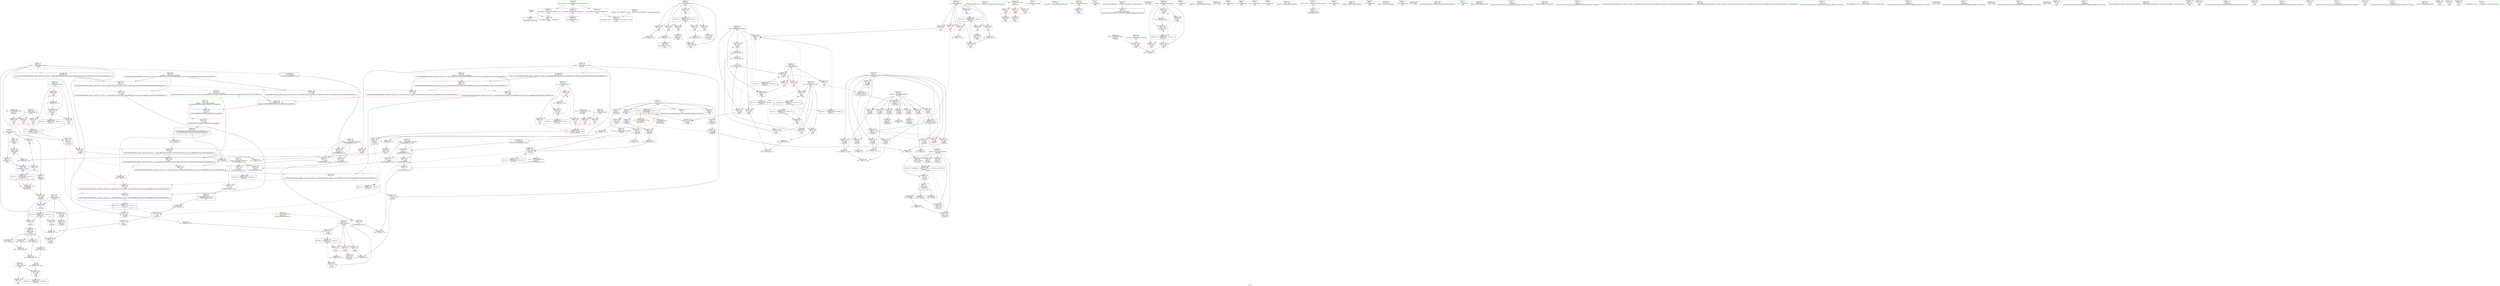 digraph "SVFG" {
	label="SVFG";

	Node0x55d01c086c10 [shape=record,color=grey,label="{NodeID: 0\nNullPtr}"];
	Node0x55d01c086c10 -> Node0x55d01c0a9f20[style=solid];
	Node0x55d01c086c10 -> Node0x55d01c0aba10[style=solid];
	Node0x55d01c0ca9d0 [shape=record,color=black,label="{NodeID: 360\nMR_53V_3 = PHI(MR_53V_4, MR_53V_2, )\npts\{251 \}\n}"];
	Node0x55d01c0ca9d0 -> Node0x55d01c0b04e0[style=dashed];
	Node0x55d01c0ca9d0 -> Node0x55d01c0b05b0[style=dashed];
	Node0x55d01c0ca9d0 -> Node0x55d01c0b0680[style=dashed];
	Node0x55d01c0ca9d0 -> Node0x55d01c0b0750[style=dashed];
	Node0x55d01c0ca9d0 -> Node0x55d01c0b0820[style=dashed];
	Node0x55d01c0ca9d0 -> Node0x55d01c0b5650[style=dashed];
	Node0x55d01c0ab5a0 [shape=record,color=red,label="{NodeID: 194\n341\<--340\n\<--arrayidx15\nmain\n}"];
	Node0x55d01c0ab5a0 -> Node0x55d01c0bb160[style=solid];
	Node0x55d01c0a8790 [shape=record,color=purple,label="{NodeID: 111\n438\<--32\nllvm.global_ctors_2\<--llvm.global_ctors\nGlob }"];
	Node0x55d01c0a8790 -> Node0x55d01c0aba10[style=solid];
	Node0x55d01c0a6940 [shape=record,color=green,label="{NodeID: 28\n41\<--42\n_ZNSt8ios_base4InitC1Ev\<--_ZNSt8ios_base4InitC1Ev_field_insensitive\n}"];
	Node0x55d01c0accf0 [shape=record,color=blue,label="{NodeID: 222\n213\<--230\nretval\<--\n_ZSt3minIiERKT_S2_S2_\n}"];
	Node0x55d01c0accf0 -> Node0x55d01c0ca4d0[style=dashed];
	Node0x55d01c0ae7a0 [shape=record,color=red,label="{NodeID: 139\n181\<--132\n\<--r\n_Z4calcii\n}"];
	Node0x55d01c0ae7a0 -> Node0x55d01c0aa7d0[style=solid];
	Node0x55d01c0a91d0 [shape=record,color=green,label="{NodeID: 56\n248\<--249\nb\<--b_field_insensitive\nmain\n}"];
	Node0x55d01c0a91d0 -> Node0x55d01c0b0270[style=solid];
	Node0x55d01c0a91d0 -> Node0x55d01c0b0340[style=solid];
	Node0x55d01c0a91d0 -> Node0x55d01c0b0410[style=solid];
	Node0x55d01c0a91d0 -> Node0x55d01c0ad100[style=solid];
	Node0x55d01c0bb460 [shape=record,color=grey,label="{NodeID: 333\n166 = Binary(165, 155, )\n}"];
	Node0x55d01c0bb460 -> Node0x55d01c0ac400[style=solid];
	Node0x55d01c0afe60 [shape=record,color=red,label="{NodeID: 167\n300\<--244\n\<--low\nmain\n}"];
	Node0x55d01c0afe60 -> Node0x55d01c0bb760[style=solid];
	Node0x55d01c0aaa40 [shape=record,color=black,label="{NodeID: 84\n274\<--271\ncall1\<--\nmain\n}"];
	Node0x55d01c09c7d0 [shape=record,color=green,label="{NodeID: 1\n7\<--1\n__dso_handle\<--dummyObj\nGlob }"];
	Node0x55d01c0caed0 [shape=record,color=black,label="{NodeID: 361\nMR_21V_3 = PHI(MR_21V_4, MR_21V_2, )\npts\{130000 \}\n|{|<s2>17|<s3>18|<s4>19|<s5>20}}"];
	Node0x55d01c0caed0 -> Node0x55d01c0ab5a0[style=dashed];
	Node0x55d01c0caed0 -> Node0x55d01c0b5580[style=dashed];
	Node0x55d01c0caed0:s2 -> Node0x55d01c0cb860[style=dashed,color=red];
	Node0x55d01c0caed0:s3 -> Node0x55d01c0cb860[style=dashed,color=red];
	Node0x55d01c0caed0:s4 -> Node0x55d01c0cb860[style=dashed,color=red];
	Node0x55d01c0caed0:s5 -> Node0x55d01c0cb860[style=dashed,color=red];
	Node0x55d01c0ab670 [shape=record,color=red,label="{NodeID: 195\n345\<--344\n\<--arrayidx17\nmain\n}"];
	Node0x55d01c0ab670 -> Node0x55d01c0bace0[style=solid];
	Node0x55d01c0a8890 [shape=record,color=red,label="{NodeID: 112\n265\<--18\n\<--stdin\nmain\n}"];
	Node0x55d01c0a8890 -> Node0x55d01c0aa970[style=solid];
	Node0x55d01c0a6a40 [shape=record,color=green,label="{NodeID: 29\n47\<--48\n__cxa_atexit\<--__cxa_atexit_field_insensitive\n}"];
	Node0x55d01c0edeb0 [shape=record,color=black,label="{NodeID: 472\n88 = PHI(61, )\n}"];
	Node0x55d01c0edeb0 -> Node0x55d01c0abd80[style=solid];
	Node0x55d01c0acdc0 [shape=record,color=blue,label="{NodeID: 223\n238\<--74\nretval\<--\nmain\n}"];
	Node0x55d01c0ae870 [shape=record,color=red,label="{NodeID: 140\n158\<--134\n\<--i\n_Z4calcii\n}"];
	Node0x55d01c0ae870 -> Node0x55d01c0bcf60[style=solid];
	Node0x55d01c0a92a0 [shape=record,color=green,label="{NodeID: 57\n250\<--251\na9\<--a9_field_insensitive\nmain\n}"];
	Node0x55d01c0a92a0 -> Node0x55d01c0b04e0[style=solid];
	Node0x55d01c0a92a0 -> Node0x55d01c0b05b0[style=solid];
	Node0x55d01c0a92a0 -> Node0x55d01c0b0680[style=solid];
	Node0x55d01c0a92a0 -> Node0x55d01c0b0750[style=solid];
	Node0x55d01c0a92a0 -> Node0x55d01c0b0820[style=solid];
	Node0x55d01c0a92a0 -> Node0x55d01c0b54b0[style=solid];
	Node0x55d01c0a92a0 -> Node0x55d01c0b5650[style=solid];
	Node0x55d01c0bb5e0 [shape=record,color=grey,label="{NodeID: 334\n389 = Binary(385, 388, )\n}"];
	Node0x55d01c0bb5e0 -> Node0x55d01c0ba860[style=solid];
	Node0x55d01c0aff30 [shape=record,color=red,label="{NodeID: 168\n302\<--244\n\<--low\nmain\n}"];
	Node0x55d01c0aff30 -> Node0x55d01c0ba0e0[style=solid];
	Node0x55d01c0aab10 [shape=record,color=black,label="{NodeID: 85\n321\<--320\nidxprom\<--\nmain\n}"];
	Node0x55d01c09c860 [shape=record,color=green,label="{NodeID: 2\n14\<--1\n.str\<--dummyObj\nGlob }"];
	Node0x55d01c0cbbe0 [shape=record,color=black,label="{NodeID: 362\nMR_45V_3 = PHI(MR_45V_4, MR_45V_2, )\npts\{243 \}\n}"];
	Node0x55d01c0cbbe0 -> Node0x55d01c0af980[style=dashed];
	Node0x55d01c0cbbe0 -> Node0x55d01c0afa50[style=dashed];
	Node0x55d01c0cbbe0 -> Node0x55d01c0afb20[style=dashed];
	Node0x55d01c0cbbe0 -> Node0x55d01c0afbf0[style=dashed];
	Node0x55d01c0cbbe0 -> Node0x55d01c0afcc0[style=dashed];
	Node0x55d01c0cbbe0 -> Node0x55d01c0b5310[style=dashed];
	Node0x55d01c0ab740 [shape=record,color=red,label="{NodeID: 196\n430\<--427\n\<--__t.addr\n_ZSt4moveIRiEONSt16remove_referenceIT_E4typeEOS2_\n}"];
	Node0x55d01c0ab740 -> Node0x55d01c0aaf20[style=solid];
	Node0x55d01c0a8960 [shape=record,color=red,label="{NodeID: 113\n271\<--23\n\<--stdout\nmain\n}"];
	Node0x55d01c0a8960 -> Node0x55d01c0aaa40[style=solid];
	Node0x55d01c0a6b40 [shape=record,color=green,label="{NodeID: 30\n46\<--52\n_ZNSt8ios_base4InitD1Ev\<--_ZNSt8ios_base4InitD1Ev_field_insensitive\n}"];
	Node0x55d01c0a6b40 -> Node0x55d01c0aa120[style=solid];
	Node0x55d01c0edf80 [shape=record,color=black,label="{NodeID: 473\n44 = PHI()\n}"];
	Node0x55d01c0b1820 [shape=record,color=yellow,style=double,label="{NodeID: 390\n61V_1 = ENCHI(MR_61V_0)\npts\{259 \}\nFun[main]}"];
	Node0x55d01c0b1820 -> Node0x55d01c0b1040[style=dashed];
	Node0x55d01c0b1820 -> Node0x55d01c0b1110[style=dashed];
	Node0x55d01c0ace90 [shape=record,color=blue,label="{NodeID: 224\n242\<--155\na\<--\nmain\n}"];
	Node0x55d01c0ace90 -> Node0x55d01c0cbbe0[style=dashed];
	Node0x55d01c0ae940 [shape=record,color=red,label="{NodeID: 141\n162\<--134\n\<--i\n_Z4calcii\n}"];
	Node0x55d01c0ae940 -> Node0x55d01c0aa630[style=solid];
	Node0x55d01c0a9370 [shape=record,color=green,label="{NodeID: 58\n252\<--253\ncaseId\<--caseId_field_insensitive\nmain\n}"];
	Node0x55d01c0a9370 -> Node0x55d01c0b08f0[style=solid];
	Node0x55d01c0a9370 -> Node0x55d01c0b09c0[style=solid];
	Node0x55d01c0a9370 -> Node0x55d01c0b0a90[style=solid];
	Node0x55d01c0a9370 -> Node0x55d01c0b5720[style=solid];
	Node0x55d01c0a9370 -> Node0x55d01c0b5a60[style=solid];
	Node0x55d01c0bb760 [shape=record,color=grey,label="{NodeID: 335\n306 = Binary(300, 304, )\n}"];
	Node0x55d01c0bb760 -> Node0x55d01c0ad100[style=solid];
	Node0x55d01c0b0000 [shape=record,color=red,label="{NodeID: 169\n297\<--246\n\<--high\nmain\n}"];
	Node0x55d01c0b0000 -> Node0x55d01c0bc4e0[style=solid];
	Node0x55d01c0aabe0 [shape=record,color=black,label="{NodeID: 86\n339\<--338\nidxprom14\<--sub13\nmain\n}"];
	Node0x55d01c09bb90 [shape=record,color=green,label="{NodeID: 3\n16\<--1\n.str.1\<--dummyObj\nGlob }"];
	Node0x55d01c0cbcd0 [shape=record,color=black,label="{NodeID: 363\nMR_47V_2 = PHI(MR_47V_4, MR_47V_1, )\npts\{245 \}\n}"];
	Node0x55d01c0cbcd0 -> Node0x55d01c0acf60[style=dashed];
	Node0x55d01c0ab810 [shape=record,color=blue,label="{NodeID: 197\n436\<--33\nllvm.global_ctors_0\<--\nGlob }"];
	Node0x55d01c0a8a30 [shape=record,color=red,label="{NodeID: 114\n398\<--23\n\<--stdout\nmain\n}"];
	Node0x55d01c0a6c40 [shape=record,color=green,label="{NodeID: 31\n59\<--60\n_Z5solveii\<--_Z5solveii_field_insensitive\n}"];
	Node0x55d01c0ef0e0 [shape=record,color=black,label="{NodeID: 474\n367 = PHI()\n}"];
	Node0x55d01c0b1900 [shape=record,color=yellow,style=double,label="{NodeID: 391\n63V_1 = ENCHI(MR_63V_0)\npts\{261 \}\nFun[main]}"];
	Node0x55d01c0b1900 -> Node0x55d01c0b11e0[style=dashed];
	Node0x55d01c0b1900 -> Node0x55d01c0ab400[style=dashed];
	Node0x55d01c0acf60 [shape=record,color=blue,label="{NodeID: 225\n244\<--74\nlow\<--\nmain\n}"];
	Node0x55d01c0acf60 -> Node0x55d01c0afd90[style=dashed];
	Node0x55d01c0acf60 -> Node0x55d01c0afe60[style=dashed];
	Node0x55d01c0acf60 -> Node0x55d01c0aff30[style=dashed];
	Node0x55d01c0acf60 -> Node0x55d01c0ad1d0[style=dashed];
	Node0x55d01c0acf60 -> Node0x55d01c0c9ad0[style=dashed];
	Node0x55d01c0acf60 -> Node0x55d01c0cbcd0[style=dashed];
	Node0x55d01c0aea10 [shape=record,color=red,label="{NodeID: 142\n177\<--134\n\<--i\n_Z4calcii\n}"];
	Node0x55d01c0aea10 -> Node0x55d01c0bafe0[style=solid];
	Node0x55d01c0a9440 [shape=record,color=green,label="{NodeID: 59\n254\<--255\na1\<--a1_field_insensitive\nmain\n}"];
	Node0x55d01c0a9440 -> Node0x55d01c0b0b60[style=solid];
	Node0x55d01c0a9440 -> Node0x55d01c0b0c30[style=solid];
	Node0x55d01c0a9440 -> Node0x55d01c0b0d00[style=solid];
	Node0x55d01c0a9440 -> Node0x55d01c0b57f0[style=solid];
	Node0x55d01c0bb8e0 [shape=record,color=grey,label="{NodeID: 336\n118 = Binary(117, 80, )\n}"];
	Node0x55d01c0bb8e0 -> Node0x55d01c0abff0[style=solid];
	Node0x55d01c0b00d0 [shape=record,color=red,label="{NodeID: 170\n301\<--246\n\<--high\nmain\n}"];
	Node0x55d01c0b00d0 -> Node0x55d01c0ba0e0[style=solid];
	Node0x55d01c0aacb0 [shape=record,color=black,label="{NodeID: 87\n343\<--342\nidxprom16\<--\nmain\n}"];
	Node0x55d01c09bc20 [shape=record,color=green,label="{NodeID: 4\n18\<--1\nstdin\<--dummyObj\nGlob }"];
	Node0x55d01c0cc1d0 [shape=record,color=black,label="{NodeID: 364\nMR_49V_2 = PHI(MR_49V_4, MR_49V_1, )\npts\{247 \}\n}"];
	Node0x55d01c0cc1d0 -> Node0x55d01c0ad030[style=dashed];
	Node0x55d01c0ab910 [shape=record,color=blue,label="{NodeID: 198\n437\<--34\nllvm.global_ctors_1\<--_GLOBAL__sub_I_ACRush_2_1.cpp\nGlob }"];
	Node0x55d01c0ad420 [shape=record,color=red,label="{NodeID: 115\n121\<--64\n\<--retval\n_Z5solveii\n}"];
	Node0x55d01c0ad420 -> Node0x55d01c0aa490[style=solid];
	Node0x55d01c0a6d40 [shape=record,color=green,label="{NodeID: 32\n64\<--65\nretval\<--retval_field_insensitive\n_Z5solveii\n}"];
	Node0x55d01c0a6d40 -> Node0x55d01c0ad420[style=solid];
	Node0x55d01c0a6d40 -> Node0x55d01c0abcb0[style=solid];
	Node0x55d01c0a6d40 -> Node0x55d01c0abd80[style=solid];
	Node0x55d01c0a6d40 -> Node0x55d01c0abe50[style=solid];
	Node0x55d01c0a6d40 -> Node0x55d01c0abf20[style=solid];
	Node0x55d01c0a6d40 -> Node0x55d01c0abff0[style=solid];
	Node0x55d01c0ef1b0 [shape=record,color=black,label="{NodeID: 475\n381 = PHI(125, )\n}"];
	Node0x55d01c0ef1b0 -> Node0x55d01c0bc060[style=solid];
	Node0x55d01c0ad030 [shape=record,color=blue,label="{NodeID: 226\n246\<--292\nhigh\<--\nmain\n}"];
	Node0x55d01c0ad030 -> Node0x55d01c0b0000[style=dashed];
	Node0x55d01c0ad030 -> Node0x55d01c0b00d0[style=dashed];
	Node0x55d01c0ad030 -> Node0x55d01c0b01a0[style=dashed];
	Node0x55d01c0ad030 -> Node0x55d01c0ad2a0[style=dashed];
	Node0x55d01c0ad030 -> Node0x55d01c0c9fd0[style=dashed];
	Node0x55d01c0ad030 -> Node0x55d01c0cc1d0[style=dashed];
	Node0x55d01c0aeae0 [shape=record,color=red,label="{NodeID: 143\n151\<--150\n\<--arrayidx\n_Z4calcii\n}"];
	Node0x55d01c0aeae0 -> Node0x55d01c0ac260[style=solid];
	Node0x55d01c0a9510 [shape=record,color=green,label="{NodeID: 60\n256\<--257\nb1\<--b1_field_insensitive\nmain\n}"];
	Node0x55d01c0a9510 -> Node0x55d01c0b0dd0[style=solid];
	Node0x55d01c0a9510 -> Node0x55d01c0b0ea0[style=solid];
	Node0x55d01c0a9510 -> Node0x55d01c0b0f70[style=solid];
	Node0x55d01c0a9510 -> Node0x55d01c0b58c0[style=solid];
	Node0x55d01c0bba60 [shape=record,color=grey,label="{NodeID: 337\n116 = Binary(114, 115, )\n|{<s0>4}}"];
	Node0x55d01c0bba60:s0 -> Node0x55d01c0f0530[style=solid,color=red];
	Node0x55d01c0b01a0 [shape=record,color=red,label="{NodeID: 171\n319\<--246\n\<--high\nmain\n}"];
	Node0x55d01c0b01a0 -> Node0x55d01c0ad370[style=solid];
	Node0x55d01c0aad80 [shape=record,color=black,label="{NodeID: 88\n348\<--347\nconv\<--mul\nmain\n}"];
	Node0x55d01c0aad80 -> Node0x55d01c0bb160[style=solid];
	Node0x55d01c0a5920 [shape=record,color=green,label="{NodeID: 5\n19\<--1\n.str.2\<--dummyObj\nGlob }"];
	Node0x55d01c0cc6d0 [shape=record,color=black,label="{NodeID: 365\nMR_51V_2 = PHI(MR_51V_3, MR_51V_1, )\npts\{249 \}\n}"];
	Node0x55d01c0cc6d0 -> Node0x55d01c0ad100[style=dashed];
	Node0x55d01c0cc6d0 -> Node0x55d01c0cc6d0[style=dashed];
	Node0x55d01c0aba10 [shape=record,color=blue, style = dotted,label="{NodeID: 199\n438\<--3\nllvm.global_ctors_2\<--dummyVal\nGlob }"];
	Node0x55d01c0ad4f0 [shape=record,color=red,label="{NodeID: 116\n72\<--66\n\<--a.addr\n_Z5solveii\n}"];
	Node0x55d01c0ad4f0 -> Node0x55d01c0bcc60[style=solid];
	Node0x55d01c0a6e10 [shape=record,color=green,label="{NodeID: 33\n66\<--67\na.addr\<--a.addr_field_insensitive\n_Z5solveii\n}"];
	Node0x55d01c0a6e10 -> Node0x55d01c0ad4f0[style=solid];
	Node0x55d01c0a6e10 -> Node0x55d01c0ad5c0[style=solid];
	Node0x55d01c0a6e10 -> Node0x55d01c0ad690[style=solid];
	Node0x55d01c0a6e10 -> Node0x55d01c0ad760[style=solid];
	Node0x55d01c0a6e10 -> Node0x55d01c0ad830[style=solid];
	Node0x55d01c0a6e10 -> Node0x55d01c0ad900[style=solid];
	Node0x55d01c0a6e10 -> Node0x55d01c0ad9d0[style=solid];
	Node0x55d01c0a6e10 -> Node0x55d01c0adaa0[style=solid];
	Node0x55d01c0a6e10 -> Node0x55d01c0abb10[style=solid];
	Node0x55d01c0ef310 [shape=record,color=black,label="{NodeID: 476\n384 = PHI(125, )\n}"];
	Node0x55d01c0ef310 -> Node0x55d01c0bc060[style=solid];
	Node0x55d01c0ad100 [shape=record,color=blue,label="{NodeID: 227\n248\<--306\nb\<--add6\nmain\n}"];
	Node0x55d01c0ad100 -> Node0x55d01c0b0270[style=dashed];
	Node0x55d01c0ad100 -> Node0x55d01c0b0340[style=dashed];
	Node0x55d01c0ad100 -> Node0x55d01c0b0410[style=dashed];
	Node0x55d01c0ad100 -> Node0x55d01c0ad100[style=dashed];
	Node0x55d01c0ad100 -> Node0x55d01c0cc6d0[style=dashed];
	Node0x55d01c0aebb0 [shape=record,color=red,label="{NodeID: 144\n165\<--164\n\<--arrayidx3\n_Z4calcii\n}"];
	Node0x55d01c0aebb0 -> Node0x55d01c0bb460[style=solid];
	Node0x55d01c0a95e0 [shape=record,color=green,label="{NodeID: 61\n258\<--259\na2\<--a2_field_insensitive\nmain\n}"];
	Node0x55d01c0a95e0 -> Node0x55d01c0b1040[style=solid];
	Node0x55d01c0a95e0 -> Node0x55d01c0b1110[style=solid];
	Node0x55d01c0bbbe0 [shape=record,color=grey,label="{NodeID: 338\n404 = Binary(403, 155, )\n}"];
	Node0x55d01c0bbbe0 -> Node0x55d01c0b5a60[style=solid];
	Node0x55d01c0b0270 [shape=record,color=red,label="{NodeID: 172\n309\<--248\n\<--b\nmain\n|{<s0>14}}"];
	Node0x55d01c0b0270:s0 -> Node0x55d01c0f0530[style=solid,color=red];
	Node0x55d01c0aae50 [shape=record,color=black,label="{NodeID: 89\n351\<--350\nidxprom20\<--\nmain\n}"];
	Node0x55d01c0a59b0 [shape=record,color=green,label="{NodeID: 6\n21\<--1\n.str.3\<--dummyObj\nGlob }"];
	Node0x55d01c0ccbd0 [shape=record,color=black,label="{NodeID: 366\nMR_8V_2 = PHI(MR_8V_3, MR_8V_1, )\npts\{100000 \}\n|{|<s2>14|<s3>17|<s4>18|<s5>19|<s6>20}}"];
	Node0x55d01c0ccbd0 -> Node0x55d01c0ab670[style=dashed];
	Node0x55d01c0ccbd0 -> Node0x55d01c0ad370[style=dashed];
	Node0x55d01c0ccbd0:s2 -> Node0x55d01c0b1f50[style=dashed,color=red];
	Node0x55d01c0ccbd0:s3 -> Node0x55d01c0cb780[style=dashed,color=red];
	Node0x55d01c0ccbd0:s4 -> Node0x55d01c0cb780[style=dashed,color=red];
	Node0x55d01c0ccbd0:s5 -> Node0x55d01c0cb780[style=dashed,color=red];
	Node0x55d01c0ccbd0:s6 -> Node0x55d01c0cb780[style=dashed,color=red];
	Node0x55d01c0abb10 [shape=record,color=blue,label="{NodeID: 200\n66\<--62\na.addr\<--a\n_Z5solveii\n}"];
	Node0x55d01c0abb10 -> Node0x55d01c0ad4f0[style=dashed];
	Node0x55d01c0abb10 -> Node0x55d01c0ad5c0[style=dashed];
	Node0x55d01c0abb10 -> Node0x55d01c0ad690[style=dashed];
	Node0x55d01c0abb10 -> Node0x55d01c0ad760[style=dashed];
	Node0x55d01c0abb10 -> Node0x55d01c0ad830[style=dashed];
	Node0x55d01c0abb10 -> Node0x55d01c0ad900[style=dashed];
	Node0x55d01c0abb10 -> Node0x55d01c0ad9d0[style=dashed];
	Node0x55d01c0abb10 -> Node0x55d01c0adaa0[style=dashed];
	Node0x55d01c0ad5c0 [shape=record,color=red,label="{NodeID: 117\n82\<--66\n\<--a.addr\n_Z5solveii\n}"];
	Node0x55d01c0ad5c0 -> Node0x55d01c0bd0e0[style=solid];
	Node0x55d01c0a6ee0 [shape=record,color=green,label="{NodeID: 34\n68\<--69\nb.addr\<--b.addr_field_insensitive\n_Z5solveii\n}"];
	Node0x55d01c0a6ee0 -> Node0x55d01c0adb70[style=solid];
	Node0x55d01c0a6ee0 -> Node0x55d01c0adc40[style=solid];
	Node0x55d01c0a6ee0 -> Node0x55d01c0add10[style=solid];
	Node0x55d01c0a6ee0 -> Node0x55d01c0adde0[style=solid];
	Node0x55d01c0a6ee0 -> Node0x55d01c0adeb0[style=solid];
	Node0x55d01c0a6ee0 -> Node0x55d01c0adf80[style=solid];
	Node0x55d01c0a6ee0 -> Node0x55d01c0ae050[style=solid];
	Node0x55d01c0a6ee0 -> Node0x55d01c0abbe0[style=solid];
	Node0x55d01c0ef450 [shape=record,color=black,label="{NodeID: 477\n388 = PHI(125, )\n}"];
	Node0x55d01c0ef450 -> Node0x55d01c0bb5e0[style=solid];
	Node0x55d01c0ad1d0 [shape=record,color=blue,label="{NodeID: 228\n244\<--312\nlow\<--\nmain\n}"];
	Node0x55d01c0ad1d0 -> Node0x55d01c0c9ad0[style=dashed];
	Node0x55d01c0aec80 [shape=record,color=red,label="{NodeID: 145\n171\<--168\n\<--call\n_Z4calcii\n}"];
	Node0x55d01c0aec80 -> Node0x55d01c0aa700[style=solid];
	Node0x55d01c0a96b0 [shape=record,color=green,label="{NodeID: 62\n260\<--261\nb2\<--b2_field_insensitive\nmain\n}"];
	Node0x55d01c0a96b0 -> Node0x55d01c0b11e0[style=solid];
	Node0x55d01c0a96b0 -> Node0x55d01c0ab400[style=solid];
	Node0x55d01c0bbd60 [shape=record,color=grey,label="{NodeID: 339\n377 = Binary(376, 374, )\n}"];
	Node0x55d01c0bbd60 -> Node0x55d01c0b58c0[style=solid];
	Node0x55d01c0b0340 [shape=record,color=red,label="{NodeID: 173\n312\<--248\n\<--b\nmain\n}"];
	Node0x55d01c0b0340 -> Node0x55d01c0ad1d0[style=solid];
	Node0x55d01c0aaf20 [shape=record,color=black,label="{NodeID: 90\n425\<--430\n_ZSt4moveIRiEONSt16remove_referenceIT_E4typeEOS2__ret\<--\n_ZSt4moveIRiEONSt16remove_referenceIT_E4typeEOS2_\n|{<s0>7|<s1>8|<s2>9}}"];
	Node0x55d01c0aaf20:s0 -> Node0x55d01c0efa20[style=solid,color=blue];
	Node0x55d01c0aaf20:s1 -> Node0x55d01c0efb90[style=solid,color=blue];
	Node0x55d01c0aaf20:s2 -> Node0x55d01c0efcd0[style=solid,color=blue];
	Node0x55d01c0a5a40 [shape=record,color=green,label="{NodeID: 7\n23\<--1\nstdout\<--dummyObj\nGlob }"];
	Node0x55d01c0cd0d0 [shape=record,color=black,label="{NodeID: 367\nMR_55V_3 = PHI(MR_55V_4, MR_55V_2, )\npts\{253 \}\n}"];
	Node0x55d01c0cd0d0 -> Node0x55d01c0b08f0[style=dashed];
	Node0x55d01c0cd0d0 -> Node0x55d01c0b09c0[style=dashed];
	Node0x55d01c0cd0d0 -> Node0x55d01c0b0a90[style=dashed];
	Node0x55d01c0cd0d0 -> Node0x55d01c0b5a60[style=dashed];
	Node0x55d01c0abbe0 [shape=record,color=blue,label="{NodeID: 201\n68\<--63\nb.addr\<--b\n_Z5solveii\n}"];
	Node0x55d01c0abbe0 -> Node0x55d01c0adb70[style=dashed];
	Node0x55d01c0abbe0 -> Node0x55d01c0adc40[style=dashed];
	Node0x55d01c0abbe0 -> Node0x55d01c0add10[style=dashed];
	Node0x55d01c0abbe0 -> Node0x55d01c0adde0[style=dashed];
	Node0x55d01c0abbe0 -> Node0x55d01c0adeb0[style=dashed];
	Node0x55d01c0abbe0 -> Node0x55d01c0adf80[style=dashed];
	Node0x55d01c0abbe0 -> Node0x55d01c0ae050[style=dashed];
	Node0x55d01c0ad690 [shape=record,color=red,label="{NodeID: 118\n87\<--66\n\<--a.addr\n_Z5solveii\n|{<s0>3}}"];
	Node0x55d01c0ad690:s0 -> Node0x55d01c0f0530[style=solid,color=red];
	Node0x55d01c0a6fb0 [shape=record,color=green,label="{NodeID: 35\n123\<--124\n_Z4calcii\<--_Z4calcii_field_insensitive\n}"];
	Node0x55d01c0ef590 [shape=record,color=black,label="{NodeID: 478\n392 = PHI(125, )\n}"];
	Node0x55d01c0ef590 -> Node0x55d01c0ba860[style=solid];
	Node0x55d01c0ad2a0 [shape=record,color=blue,label="{NodeID: 229\n246\<--315\nhigh\<--\nmain\n}"];
	Node0x55d01c0ad2a0 -> Node0x55d01c0c9fd0[style=dashed];
	Node0x55d01c0aed50 [shape=record,color=red,label="{NodeID: 146\n194\<--186\n\<--__a.addr\n_ZSt4swapIiENSt9enable_ifIXsr6__and_ISt6__not_ISt15__is_tuple_likeIT_EESt21is_move_constructibleIS3_ESt18is_move_assignableIS3_EEE5valueEvE4typeERS3_SC_\n|{<s0>7}}"];
	Node0x55d01c0aed50:s0 -> Node0x55d01c0f1080[style=solid,color=red];
	Node0x55d01c0a9780 [shape=record,color=green,label="{NodeID: 63\n262\<--263\nr\<--r_field_insensitive\nmain\n}"];
	Node0x55d01c0a9780 -> Node0x55d01c0ab4d0[style=solid];
	Node0x55d01c0a9780 -> Node0x55d01c0b5990[style=solid];
	Node0x55d01c0bbee0 [shape=record,color=grey,label="{NodeID: 340\n373 = Binary(372, 374, )\n}"];
	Node0x55d01c0bbee0 -> Node0x55d01c0b57f0[style=solid];
	Node0x55d01c0b0410 [shape=record,color=red,label="{NodeID: 174\n315\<--248\n\<--b\nmain\n}"];
	Node0x55d01c0b0410 -> Node0x55d01c0ad2a0[style=solid];
	Node0x55d01c0aaff0 [shape=record,color=purple,label="{NodeID: 91\n43\<--4\n\<--_ZStL8__ioinit\n__cxx_global_var_init\n}"];
	Node0x55d01c0a5ad0 [shape=record,color=green,label="{NodeID: 8\n24\<--1\n.str.4\<--dummyObj\nGlob }"];
	Node0x55d01c0cd5d0 [shape=record,color=black,label="{NodeID: 368\nMR_57V_2 = PHI(MR_57V_3, MR_57V_1, )\npts\{255 \}\n}"];
	Node0x55d01c0cd5d0 -> Node0x55d01c0b0b60[style=dashed];
	Node0x55d01c0cd5d0 -> Node0x55d01c0b57f0[style=dashed];
	Node0x55d01c0abcb0 [shape=record,color=blue,label="{NodeID: 202\n64\<--80\nretval\<--\n_Z5solveii\n}"];
	Node0x55d01c0abcb0 -> Node0x55d01c0c95d0[style=dashed];
	Node0x55d01c0ad760 [shape=record,color=red,label="{NodeID: 119\n97\<--66\n\<--a.addr\n_Z5solveii\n}"];
	Node0x55d01c0ad760 -> Node0x55d01c0bd560[style=solid];
	Node0x55d01c0a70b0 [shape=record,color=green,label="{NodeID: 36\n128\<--129\na.addr\<--a.addr_field_insensitive\n_Z4calcii\n|{|<s3>5}}"];
	Node0x55d01c0a70b0 -> Node0x55d01c0ae2c0[style=solid];
	Node0x55d01c0a70b0 -> Node0x55d01c0ae390[style=solid];
	Node0x55d01c0a70b0 -> Node0x55d01c0ac0c0[style=solid];
	Node0x55d01c0a70b0:s3 -> Node0x55d01c0f0910[style=solid,color=red];
	Node0x55d01c0ef6d0 [shape=record,color=black,label="{NodeID: 479\n117 = PHI(61, )\n}"];
	Node0x55d01c0ef6d0 -> Node0x55d01c0bb8e0[style=solid];
	Node0x55d01c0ad370 [shape=record,color=blue,label="{NodeID: 230\n322\<--319\narrayidx\<--\nmain\n}"];
	Node0x55d01c0ad370 -> Node0x55d01c0ccbd0[style=dashed];
	Node0x55d01c0aee20 [shape=record,color=red,label="{NodeID: 147\n203\<--186\n\<--__a.addr\n_ZSt4swapIiENSt9enable_ifIXsr6__and_ISt6__not_ISt15__is_tuple_likeIT_EESt21is_move_constructibleIS3_ESt18is_move_assignableIS3_EEE5valueEvE4typeERS3_SC_\n}"];
	Node0x55d01c0aee20 -> Node0x55d01c0ac8e0[style=solid];
	Node0x55d01c0a9850 [shape=record,color=green,label="{NodeID: 64\n269\<--270\nfreopen\<--freopen_field_insensitive\n}"];
	Node0x55d01c0bc060 [shape=record,color=grey,label="{NodeID: 341\n385 = Binary(381, 384, )\n}"];
	Node0x55d01c0bc060 -> Node0x55d01c0bb5e0[style=solid];
	Node0x55d01c0b04e0 [shape=record,color=red,label="{NodeID: 175\n334\<--250\n\<--a9\nmain\n}"];
	Node0x55d01c0b04e0 -> Node0x55d01c0bcae0[style=solid];
	Node0x55d01c0ab0c0 [shape=record,color=purple,label="{NodeID: 92\n93\<--8\narrayidx\<--g\n_Z5solveii\n}"];
	Node0x55d01c0ab0c0 -> Node0x55d01c0ae120[style=solid];
	Node0x55d01c0a5b60 [shape=record,color=green,label="{NodeID: 9\n26\<--1\n.str.5\<--dummyObj\nGlob }"];
	Node0x55d01c0cdad0 [shape=record,color=black,label="{NodeID: 369\nMR_59V_2 = PHI(MR_59V_3, MR_59V_1, )\npts\{257 \}\n}"];
	Node0x55d01c0cdad0 -> Node0x55d01c0b0dd0[style=dashed];
	Node0x55d01c0cdad0 -> Node0x55d01c0b58c0[style=dashed];
	Node0x55d01c0abd80 [shape=record,color=blue,label="{NodeID: 203\n64\<--88\nretval\<--call\n_Z5solveii\n}"];
	Node0x55d01c0abd80 -> Node0x55d01c0c95d0[style=dashed];
	Node0x55d01c0ad830 [shape=record,color=red,label="{NodeID: 120\n106\<--66\n\<--a.addr\n_Z5solveii\n}"];
	Node0x55d01c0ad830 -> Node0x55d01c0bc1e0[style=solid];
	Node0x55d01c0a7180 [shape=record,color=green,label="{NodeID: 37\n130\<--131\nb.addr\<--b.addr_field_insensitive\n_Z4calcii\n|{|<s4>5|<s5>6}}"];
	Node0x55d01c0a7180 -> Node0x55d01c0ae460[style=solid];
	Node0x55d01c0a7180 -> Node0x55d01c0ae530[style=solid];
	Node0x55d01c0a7180 -> Node0x55d01c0ae600[style=solid];
	Node0x55d01c0a7180 -> Node0x55d01c0ac190[style=solid];
	Node0x55d01c0a7180:s4 -> Node0x55d01c0f0a20[style=solid,color=red];
	Node0x55d01c0a7180:s5 -> Node0x55d01c0f0800[style=solid,color=red];
	Node0x55d01c0ef810 [shape=record,color=black,label="{NodeID: 480\n168 = PHI(210, )\n}"];
	Node0x55d01c0ef810 -> Node0x55d01c0aec80[style=solid];
	Node0x55d01c0b5310 [shape=record,color=blue,label="{NodeID: 231\n242\<--326\na\<--inc\nmain\n}"];
	Node0x55d01c0b5310 -> Node0x55d01c0cbbe0[style=dashed];
	Node0x55d01c0aeef0 [shape=record,color=red,label="{NodeID: 148\n200\<--188\n\<--__b.addr\n_ZSt4swapIiENSt9enable_ifIXsr6__and_ISt6__not_ISt15__is_tuple_likeIT_EESt21is_move_constructibleIS3_ESt18is_move_assignableIS3_EEE5valueEvE4typeERS3_SC_\n|{<s0>8}}"];
	Node0x55d01c0aeef0:s0 -> Node0x55d01c0f1080[style=solid,color=red];
	Node0x55d01c0a9950 [shape=record,color=green,label="{NodeID: 65\n277\<--278\nscanf\<--scanf_field_insensitive\n}"];
	Node0x55d01c0bc1e0 [shape=record,color=grey,label="{NodeID: 342\n107 = Binary(105, 106, )\n}"];
	Node0x55d01c0bc1e0 -> Node0x55d01c0bc960[style=solid];
	Node0x55d01c0b05b0 [shape=record,color=red,label="{NodeID: 176\n337\<--250\n\<--a9\nmain\n}"];
	Node0x55d01c0b05b0 -> Node0x55d01c0bb2e0[style=solid];
	Node0x55d01c0ab190 [shape=record,color=purple,label="{NodeID: 93\n100\<--8\narrayidx8\<--g\n_Z5solveii\n}"];
	Node0x55d01c0ab190 -> Node0x55d01c0ae1f0[style=solid];
	Node0x55d01c0a5bf0 [shape=record,color=green,label="{NodeID: 10\n28\<--1\n.str.6\<--dummyObj\nGlob }"];
	Node0x55d01c0cdfd0 [shape=record,color=black,label="{NodeID: 370\nMR_65V_2 = PHI(MR_65V_3, MR_65V_1, )\npts\{263 \}\n}"];
	Node0x55d01c0cdfd0 -> Node0x55d01c0b5990[style=dashed];
	Node0x55d01c0abe50 [shape=record,color=blue,label="{NodeID: 204\n64\<--102\nretval\<--cmp9\n_Z5solveii\n}"];
	Node0x55d01c0abe50 -> Node0x55d01c0c95d0[style=dashed];
	Node0x55d01c0ad900 [shape=record,color=red,label="{NodeID: 121\n108\<--66\n\<--a.addr\n_Z5solveii\n}"];
	Node0x55d01c0ad900 -> Node0x55d01c0bc960[style=solid];
	Node0x55d01c0a7250 [shape=record,color=green,label="{NodeID: 38\n132\<--133\nr\<--r_field_insensitive\n_Z4calcii\n}"];
	Node0x55d01c0a7250 -> Node0x55d01c0ae6d0[style=solid];
	Node0x55d01c0a7250 -> Node0x55d01c0ae7a0[style=solid];
	Node0x55d01c0a7250 -> Node0x55d01c0ac260[style=solid];
	Node0x55d01c0a7250 -> Node0x55d01c0ac4d0[style=solid];
	Node0x55d01c0ef950 [shape=record,color=black,label="{NodeID: 481\n371 = PHI()\n}"];
	Node0x55d01c0b1f50 [shape=record,color=yellow,style=double,label="{NodeID: 398\n8V_1 = ENCHI(MR_8V_0)\npts\{100000 \}\nFun[_Z5solveii]|{|<s2>3|<s3>4}}"];
	Node0x55d01c0b1f50 -> Node0x55d01c0ae120[style=dashed];
	Node0x55d01c0b1f50 -> Node0x55d01c0ae1f0[style=dashed];
	Node0x55d01c0b1f50:s2 -> Node0x55d01c0b1f50[style=dashed,color=red];
	Node0x55d01c0b1f50:s3 -> Node0x55d01c0b1f50[style=dashed,color=red];
	Node0x55d01c0b53e0 [shape=record,color=blue,label="{NodeID: 232\n329\<--331\n\<--\nmain\n}"];
	Node0x55d01c0b53e0 -> Node0x55d01c0caed0[style=dashed];
	Node0x55d01c0aefc0 [shape=record,color=red,label="{NodeID: 149\n207\<--188\n\<--__b.addr\n_ZSt4swapIiENSt9enable_ifIXsr6__and_ISt6__not_ISt15__is_tuple_likeIT_EESt21is_move_constructibleIS3_ESt18is_move_assignableIS3_EEE5valueEvE4typeERS3_SC_\n}"];
	Node0x55d01c0aefc0 -> Node0x55d01c0ac9b0[style=solid];
	Node0x55d01c0a9a50 [shape=record,color=green,label="{NodeID: 66\n283\<--284\nllvm.memset.p0i8.i64\<--llvm.memset.p0i8.i64_field_insensitive\n}"];
	Node0x55d01c0bc360 [shape=record,color=grey,label="{NodeID: 343\n225 = cmp(222, 224, )\n}"];
	Node0x55d01c0b0680 [shape=record,color=red,label="{NodeID: 177\n342\<--250\n\<--a9\nmain\n}"];
	Node0x55d01c0b0680 -> Node0x55d01c0aacb0[style=solid];
	Node0x55d01c0ab260 [shape=record,color=purple,label="{NodeID: 94\n164\<--8\narrayidx3\<--g\n_Z4calcii\n}"];
	Node0x55d01c0ab260 -> Node0x55d01c0aebb0[style=solid];
	Node0x55d01c0a5c80 [shape=record,color=green,label="{NodeID: 11\n30\<--1\n.str.7\<--dummyObj\nGlob }"];
	Node0x55d01c0ce4d0 [shape=record,color=black,label="{NodeID: 371\nMR_10V_4 = PHI(MR_10V_3, MR_10V_2, )\npts\{129 \}\n}"];
	Node0x55d01c0ce4d0 -> Node0x55d01c0ae390[style=dashed];
	Node0x55d01c0abf20 [shape=record,color=blue,label="{NodeID: 205\n64\<--80\nretval\<--\n_Z5solveii\n}"];
	Node0x55d01c0abf20 -> Node0x55d01c0c95d0[style=dashed];
	Node0x55d01c0ad9d0 [shape=record,color=red,label="{NodeID: 122\n113\<--66\n\<--a.addr\n_Z5solveii\n|{<s0>4}}"];
	Node0x55d01c0ad9d0:s0 -> Node0x55d01c0f0190[style=solid,color=red];
	Node0x55d01c0a7320 [shape=record,color=green,label="{NodeID: 39\n134\<--135\ni\<--i_field_insensitive\n_Z4calcii\n}"];
	Node0x55d01c0a7320 -> Node0x55d01c0ae870[style=solid];
	Node0x55d01c0a7320 -> Node0x55d01c0ae940[style=solid];
	Node0x55d01c0a7320 -> Node0x55d01c0aea10[style=solid];
	Node0x55d01c0a7320 -> Node0x55d01c0ac330[style=solid];
	Node0x55d01c0a7320 -> Node0x55d01c0ac5a0[style=solid];
	Node0x55d01c0efa20 [shape=record,color=black,label="{NodeID: 482\n195 = PHI(425, )\n}"];
	Node0x55d01c0efa20 -> Node0x55d01c0af090[style=solid];
	Node0x55d01c0b2030 [shape=record,color=yellow,style=double,label="{NodeID: 399\n12V_1 = ENCHI(MR_12V_0)\npts\{131 \}\nFun[_ZSt3minIiERKT_S2_S2_]}"];
	Node0x55d01c0b2030 -> Node0x55d01c0af710[style=dashed];
	Node0x55d01c0b54b0 [shape=record,color=blue,label="{NodeID: 233\n250\<--155\na9\<--\nmain\n}"];
	Node0x55d01c0b54b0 -> Node0x55d01c0ca9d0[style=dashed];
	Node0x55d01c0af090 [shape=record,color=red,label="{NodeID: 150\n198\<--195\n\<--call\n_ZSt4swapIiENSt9enable_ifIXsr6__and_ISt6__not_ISt15__is_tuple_likeIT_EESt21is_move_constructibleIS3_ESt18is_move_assignableIS3_EEE5valueEvE4typeERS3_SC_\n}"];
	Node0x55d01c0af090 -> Node0x55d01c0ac810[style=solid];
	Node0x55d01c0a9b50 [shape=record,color=green,label="{NodeID: 67\n368\<--369\nprintf\<--printf_field_insensitive\n}"];
	Node0x55d01c0bc4e0 [shape=record,color=grey,label="{NodeID: 344\n298 = cmp(296, 297, )\n}"];
	Node0x55d01c0b0750 [shape=record,color=red,label="{NodeID: 178\n350\<--250\n\<--a9\nmain\n}"];
	Node0x55d01c0b0750 -> Node0x55d01c0aae50[style=solid];
	Node0x55d01c0ab330 [shape=record,color=purple,label="{NodeID: 95\n322\<--8\narrayidx\<--g\nmain\n}"];
	Node0x55d01c0ab330 -> Node0x55d01c0ad370[style=solid];
	Node0x55d01c0a5d10 [shape=record,color=green,label="{NodeID: 12\n33\<--1\n\<--dummyObj\nCan only get source location for instruction, argument, global var or function.}"];
	Node0x55d01c0ce9d0 [shape=record,color=black,label="{NodeID: 372\nMR_12V_4 = PHI(MR_12V_3, MR_12V_2, )\npts\{131 \}\n|{|<s3>6}}"];
	Node0x55d01c0ce9d0 -> Node0x55d01c0ae530[style=dashed];
	Node0x55d01c0ce9d0 -> Node0x55d01c0ae600[style=dashed];
	Node0x55d01c0ce9d0 -> Node0x55d01c0aec80[style=dashed];
	Node0x55d01c0ce9d0:s3 -> Node0x55d01c0b2030[style=dashed,color=red];
	Node0x55d01c0abff0 [shape=record,color=blue,label="{NodeID: 206\n64\<--118\nretval\<--lnot\n_Z5solveii\n}"];
	Node0x55d01c0abff0 -> Node0x55d01c0c95d0[style=dashed];
	Node0x55d01c0adaa0 [shape=record,color=red,label="{NodeID: 123\n115\<--66\n\<--a.addr\n_Z5solveii\n}"];
	Node0x55d01c0adaa0 -> Node0x55d01c0bba60[style=solid];
	Node0x55d01c0a73f0 [shape=record,color=green,label="{NodeID: 40\n136\<--137\nref.tmp\<--ref.tmp_field_insensitive\n_Z4calcii\n|{|<s1>6}}"];
	Node0x55d01c0a73f0 -> Node0x55d01c0ac400[style=solid];
	Node0x55d01c0a73f0:s1 -> Node0x55d01c0f06f0[style=solid,color=red];
	Node0x55d01c0efb90 [shape=record,color=black,label="{NodeID: 483\n201 = PHI(425, )\n}"];
	Node0x55d01c0efb90 -> Node0x55d01c0af160[style=solid];
	Node0x55d01c0b2140 [shape=record,color=yellow,style=double,label="{NodeID: 400\n18V_1 = ENCHI(MR_18V_0)\npts\{137 \}\nFun[_ZSt3minIiERKT_S2_S2_]}"];
	Node0x55d01c0b2140 -> Node0x55d01c0af7e0[style=dashed];
	Node0x55d01c0b5580 [shape=record,color=blue,label="{NodeID: 234\n352\<--349\narrayidx21\<--add19\nmain\n}"];
	Node0x55d01c0b5580 -> Node0x55d01c0caed0[style=dashed];
	Node0x55d01c0af160 [shape=record,color=red,label="{NodeID: 151\n202\<--201\n\<--call1\n_ZSt4swapIiENSt9enable_ifIXsr6__and_ISt6__not_ISt15__is_tuple_likeIT_EESt21is_move_constructibleIS3_ESt18is_move_assignableIS3_EEE5valueEvE4typeERS3_SC_\n}"];
	Node0x55d01c0af160 -> Node0x55d01c0ac8e0[style=solid];
	Node0x55d01c0a9c50 [shape=record,color=green,label="{NodeID: 68\n400\<--401\nfflush\<--fflush_field_insensitive\n}"];
	Node0x55d01c0bc660 [shape=record,color=grey,label="{NodeID: 345\n363 = cmp(361, 362, )\n}"];
	Node0x55d01c0b0820 [shape=record,color=red,label="{NodeID: 179\n355\<--250\n\<--a9\nmain\n}"];
	Node0x55d01c0b0820 -> Node0x55d01c0ba3e0[style=solid];
	Node0x55d01c0a7b00 [shape=record,color=purple,label="{NodeID: 96\n344\<--8\narrayidx17\<--g\nmain\n}"];
	Node0x55d01c0a7b00 -> Node0x55d01c0ab670[style=solid];
	Node0x55d01c0a5da0 [shape=record,color=green,label="{NodeID: 13\n74\<--1\n\<--dummyObj\nCan only get source location for instruction, argument, global var or function.}"];
	Node0x55d01c0ceed0 [shape=record,color=black,label="{NodeID: 373\nMR_14V_3 = PHI(MR_14V_4, MR_14V_2, )\npts\{133 \}\n}"];
	Node0x55d01c0ceed0 -> Node0x55d01c0ae6d0[style=dashed];
	Node0x55d01c0ceed0 -> Node0x55d01c0ae7a0[style=dashed];
	Node0x55d01c0ceed0 -> Node0x55d01c0ac4d0[style=dashed];
	Node0x55d01c0ac0c0 [shape=record,color=blue,label="{NodeID: 207\n128\<--126\na.addr\<--a\n_Z4calcii\n|{|<s2>5|<s3>5|<s4>5}}"];
	Node0x55d01c0ac0c0 -> Node0x55d01c0ae2c0[style=dashed];
	Node0x55d01c0ac0c0 -> Node0x55d01c0ce4d0[style=dashed];
	Node0x55d01c0ac0c0:s2 -> Node0x55d01c0af090[style=dashed,color=red];
	Node0x55d01c0ac0c0:s3 -> Node0x55d01c0af160[style=dashed,color=red];
	Node0x55d01c0ac0c0:s4 -> Node0x55d01c0ac8e0[style=dashed,color=red];
	Node0x55d01c0adb70 [shape=record,color=red,label="{NodeID: 124\n76\<--68\n\<--b.addr\n_Z5solveii\n}"];
	Node0x55d01c0adb70 -> Node0x55d01c0bcde0[style=solid];
	Node0x55d01c0a74c0 [shape=record,color=green,label="{NodeID: 41\n145\<--146\n_ZSt4swapIiENSt9enable_ifIXsr6__and_ISt6__not_ISt15__is_tuple_likeIT_EESt21is_move_constructibleIS3_ESt18is_move_assignableIS3_EEE5valueEvE4typeERS3_SC_\<--_ZSt4swapIiENSt9enable_ifIXsr6__and_ISt6__not_ISt15__is_tuple_likeIT_EESt21is_move_constructibleIS3_ESt18is_move_assignableIS3_EEE5valueEvE4typeERS3_SC__field_insensitive\n}"];
	Node0x55d01c0efcd0 [shape=record,color=black,label="{NodeID: 484\n205 = PHI(425, )\n}"];
	Node0x55d01c0efcd0 -> Node0x55d01c0af230[style=solid];
	Node0x55d01c0b5650 [shape=record,color=blue,label="{NodeID: 235\n250\<--356\na9\<--inc23\nmain\n}"];
	Node0x55d01c0b5650 -> Node0x55d01c0ca9d0[style=dashed];
	Node0x55d01c0af230 [shape=record,color=red,label="{NodeID: 152\n206\<--205\n\<--call2\n_ZSt4swapIiENSt9enable_ifIXsr6__and_ISt6__not_ISt15__is_tuple_likeIT_EESt21is_move_constructibleIS3_ESt18is_move_assignableIS3_EEE5valueEvE4typeERS3_SC_\n}"];
	Node0x55d01c0af230 -> Node0x55d01c0ac9b0[style=solid];
	Node0x55d01c0a9d50 [shape=record,color=green,label="{NodeID: 69\n427\<--428\n__t.addr\<--__t.addr_field_insensitive\n_ZSt4moveIRiEONSt16remove_referenceIT_E4typeEOS2_\n}"];
	Node0x55d01c0a9d50 -> Node0x55d01c0ab740[style=solid];
	Node0x55d01c0a9d50 -> Node0x55d01c0b5b30[style=solid];
	Node0x55d01c0bc7e0 [shape=record,color=grey,label="{NodeID: 346\n288 = cmp(287, 289, )\n}"];
	Node0x55d01c0b08f0 [shape=record,color=red,label="{NodeID: 180\n361\<--252\n\<--caseId\nmain\n}"];
	Node0x55d01c0b08f0 -> Node0x55d01c0bc660[style=solid];
	Node0x55d01c0a7bd0 [shape=record,color=purple,label="{NodeID: 97\n150\<--11\narrayidx\<--h\n_Z4calcii\n}"];
	Node0x55d01c0a7bd0 -> Node0x55d01c0aeae0[style=solid];
	Node0x55d01c0a5e30 [shape=record,color=green,label="{NodeID: 14\n80\<--1\n\<--dummyObj\nCan only get source location for instruction, argument, global var or function.}"];
	Node0x55d01c0cf3d0 [shape=record,color=black,label="{NodeID: 374\nMR_16V_3 = PHI(MR_16V_4, MR_16V_2, )\npts\{135 \}\n}"];
	Node0x55d01c0cf3d0 -> Node0x55d01c0ae870[style=dashed];
	Node0x55d01c0cf3d0 -> Node0x55d01c0ae940[style=dashed];
	Node0x55d01c0cf3d0 -> Node0x55d01c0aea10[style=dashed];
	Node0x55d01c0cf3d0 -> Node0x55d01c0ac5a0[style=dashed];
	Node0x55d01c0ac190 [shape=record,color=blue,label="{NodeID: 208\n130\<--127\nb.addr\<--b\n_Z4calcii\n|{|<s2>5|<s3>5|<s4>5|<s5>5}}"];
	Node0x55d01c0ac190 -> Node0x55d01c0ae460[style=dashed];
	Node0x55d01c0ac190 -> Node0x55d01c0ce9d0[style=dashed];
	Node0x55d01c0ac190:s2 -> Node0x55d01c0af090[style=dashed,color=red];
	Node0x55d01c0ac190:s3 -> Node0x55d01c0af160[style=dashed,color=red];
	Node0x55d01c0ac190:s4 -> Node0x55d01c0af230[style=dashed,color=red];
	Node0x55d01c0ac190:s5 -> Node0x55d01c0ac9b0[style=dashed,color=red];
	Node0x55d01c0adc40 [shape=record,color=red,label="{NodeID: 125\n83\<--68\n\<--b.addr\n_Z5solveii\n}"];
	Node0x55d01c0adc40 -> Node0x55d01c0bd0e0[style=solid];
	Node0x55d01c0a75c0 [shape=record,color=green,label="{NodeID: 42\n169\<--170\n_ZSt3minIiERKT_S2_S2_\<--_ZSt3minIiERKT_S2_S2__field_insensitive\n}"];
	Node0x55d01c0efe10 [shape=record,color=black,label="{NodeID: 485\n310 = PHI(61, )\n}"];
	Node0x55d01c0b5720 [shape=record,color=blue,label="{NodeID: 236\n252\<--155\ncaseId\<--\nmain\n}"];
	Node0x55d01c0b5720 -> Node0x55d01c0cd0d0[style=dashed];
	Node0x55d01c0af300 [shape=record,color=red,label="{NodeID: 153\n233\<--213\n\<--retval\n_ZSt3minIiERKT_S2_S2_\n}"];
	Node0x55d01c0af300 -> Node0x55d01c0aa8a0[style=solid];
	Node0x55d01c0a9e20 [shape=record,color=green,label="{NodeID: 70\n34\<--432\n_GLOBAL__sub_I_ACRush_2_1.cpp\<--_GLOBAL__sub_I_ACRush_2_1.cpp_field_insensitive\n}"];
	Node0x55d01c0a9e20 -> Node0x55d01c0ab910[style=solid];
	Node0x55d01c0bc960 [shape=record,color=grey,label="{NodeID: 347\n109 = cmp(107, 108, )\n}"];
	Node0x55d01c0b09c0 [shape=record,color=red,label="{NodeID: 181\n365\<--252\n\<--caseId\nmain\n}"];
	Node0x55d01c0a7ca0 [shape=record,color=purple,label="{NodeID: 98\n329\<--11\n\<--h\nmain\n}"];
	Node0x55d01c0a7ca0 -> Node0x55d01c0b53e0[style=solid];
	Node0x55d01c0a5ec0 [shape=record,color=green,label="{NodeID: 15\n155\<--1\n\<--dummyObj\nCan only get source location for instruction, argument, global var or function.}"];
	Node0x55d01c0cf8d0 [shape=record,color=black,label="{NodeID: 375\nMR_18V_2 = PHI(MR_18V_3, MR_18V_1, )\npts\{137 \}\n}"];
	Node0x55d01c0cf8d0 -> Node0x55d01c0ac400[style=dashed];
	Node0x55d01c0ac260 [shape=record,color=blue,label="{NodeID: 209\n132\<--151\nr\<--\n_Z4calcii\n}"];
	Node0x55d01c0ac260 -> Node0x55d01c0ceed0[style=dashed];
	Node0x55d01c0add10 [shape=record,color=red,label="{NodeID: 126\n86\<--68\n\<--b.addr\n_Z5solveii\n|{<s0>3}}"];
	Node0x55d01c0add10:s0 -> Node0x55d01c0f0190[style=solid,color=red];
	Node0x55d01c0a76c0 [shape=record,color=green,label="{NodeID: 43\n186\<--187\n__a.addr\<--__a.addr_field_insensitive\n_ZSt4swapIiENSt9enable_ifIXsr6__and_ISt6__not_ISt15__is_tuple_likeIT_EESt21is_move_constructibleIS3_ESt18is_move_assignableIS3_EEE5valueEvE4typeERS3_SC_\n}"];
	Node0x55d01c0a76c0 -> Node0x55d01c0aed50[style=solid];
	Node0x55d01c0a76c0 -> Node0x55d01c0aee20[style=solid];
	Node0x55d01c0a76c0 -> Node0x55d01c0ac670[style=solid];
	Node0x55d01c0eff20 [shape=record,color=black,label="{NodeID: 486\n276 = PHI()\n}"];
	Node0x55d01c0ba0e0 [shape=record,color=grey,label="{NodeID: 320\n303 = Binary(301, 302, )\n}"];
	Node0x55d01c0ba0e0 -> Node0x55d01c0ba260[style=solid];
	Node0x55d01c0b57f0 [shape=record,color=blue,label="{NodeID: 237\n254\<--373\na1\<--dec\nmain\n}"];
	Node0x55d01c0b57f0 -> Node0x55d01c0b0c30[style=dashed];
	Node0x55d01c0b57f0 -> Node0x55d01c0b0d00[style=dashed];
	Node0x55d01c0b57f0 -> Node0x55d01c0cd5d0[style=dashed];
	Node0x55d01c0af3d0 [shape=record,color=red,label="{NodeID: 154\n223\<--215\n\<--__a.addr\n_ZSt3minIiERKT_S2_S2_\n}"];
	Node0x55d01c0af3d0 -> Node0x55d01c0af7e0[style=solid];
	Node0x55d01c0a9f20 [shape=record,color=black,label="{NodeID: 71\n2\<--3\ndummyVal\<--dummyVal\n}"];
	Node0x55d01c0bcae0 [shape=record,color=grey,label="{NodeID: 348\n335 = cmp(334, 289, )\n}"];
	Node0x55d01c0b0a90 [shape=record,color=red,label="{NodeID: 182\n403\<--252\n\<--caseId\nmain\n}"];
	Node0x55d01c0b0a90 -> Node0x55d01c0bbbe0[style=solid];
	Node0x55d01c0a7d70 [shape=record,color=purple,label="{NodeID: 99\n340\<--11\narrayidx15\<--h\nmain\n}"];
	Node0x55d01c0a7d70 -> Node0x55d01c0ab5a0[style=solid];
	Node0x55d01c0a5f50 [shape=record,color=green,label="{NodeID: 16\n280\<--1\n\<--dummyObj\nCan only get source location for instruction, argument, global var or function.}"];
	Node0x55d01c0ac330 [shape=record,color=blue,label="{NodeID: 210\n134\<--154\ni\<--add\n_Z4calcii\n}"];
	Node0x55d01c0ac330 -> Node0x55d01c0cf3d0[style=dashed];
	Node0x55d01c0adde0 [shape=record,color=red,label="{NodeID: 127\n91\<--68\n\<--b.addr\n_Z5solveii\n}"];
	Node0x55d01c0adde0 -> Node0x55d01c0aa2f0[style=solid];
	Node0x55d01c0a7790 [shape=record,color=green,label="{NodeID: 44\n188\<--189\n__b.addr\<--__b.addr_field_insensitive\n_ZSt4swapIiENSt9enable_ifIXsr6__and_ISt6__not_ISt15__is_tuple_likeIT_EESt21is_move_constructibleIS3_ESt18is_move_assignableIS3_EEE5valueEvE4typeERS3_SC_\n}"];
	Node0x55d01c0a7790 -> Node0x55d01c0aeef0[style=solid];
	Node0x55d01c0a7790 -> Node0x55d01c0aefc0[style=solid];
	Node0x55d01c0a7790 -> Node0x55d01c0ac740[style=solid];
	Node0x55d01c0efff0 [shape=record,color=black,label="{NodeID: 487\n397 = PHI()\n}"];
	Node0x55d01c0ba260 [shape=record,color=grey,label="{NodeID: 321\n304 = Binary(303, 305, )\n}"];
	Node0x55d01c0ba260 -> Node0x55d01c0bb760[style=solid];
	Node0x55d01c0b58c0 [shape=record,color=blue,label="{NodeID: 238\n256\<--377\nb1\<--dec30\nmain\n}"];
	Node0x55d01c0b58c0 -> Node0x55d01c0b0ea0[style=dashed];
	Node0x55d01c0b58c0 -> Node0x55d01c0b0f70[style=dashed];
	Node0x55d01c0b58c0 -> Node0x55d01c0cdad0[style=dashed];
	Node0x55d01c0af4a0 [shape=record,color=red,label="{NodeID: 155\n230\<--215\n\<--__a.addr\n_ZSt3minIiERKT_S2_S2_\n}"];
	Node0x55d01c0af4a0 -> Node0x55d01c0accf0[style=solid];
	Node0x55d01c0aa020 [shape=record,color=black,label="{NodeID: 72\n9\<--8\n\<--g\nCan only get source location for instruction, argument, global var or function.}"];
	Node0x55d01c0bcc60 [shape=record,color=grey,label="{NodeID: 349\n73 = cmp(72, 74, )\n}"];
	Node0x55d01c0b0b60 [shape=record,color=red,label="{NodeID: 183\n372\<--254\n\<--a1\nmain\n}"];
	Node0x55d01c0b0b60 -> Node0x55d01c0bbee0[style=solid];
	Node0x55d01c0a7e40 [shape=record,color=purple,label="{NodeID: 100\n352\<--11\narrayidx21\<--h\nmain\n}"];
	Node0x55d01c0a7e40 -> Node0x55d01c0b5580[style=solid];
	Node0x55d01c0a5fe0 [shape=record,color=green,label="{NodeID: 17\n281\<--1\n\<--dummyObj\nCan only get source location for instruction, argument, global var or function.}"];
	Node0x55d01c0ac400 [shape=record,color=blue,label="{NodeID: 211\n136\<--166\nref.tmp\<--sub\n_Z4calcii\n|{|<s2>6}}"];
	Node0x55d01c0ac400 -> Node0x55d01c0aec80[style=dashed];
	Node0x55d01c0ac400 -> Node0x55d01c0cf8d0[style=dashed];
	Node0x55d01c0ac400:s2 -> Node0x55d01c0b2140[style=dashed,color=red];
	Node0x55d01c0adeb0 [shape=record,color=red,label="{NodeID: 128\n98\<--68\n\<--b.addr\n_Z5solveii\n}"];
	Node0x55d01c0adeb0 -> Node0x55d01c0aa3c0[style=solid];
	Node0x55d01c0a7860 [shape=record,color=green,label="{NodeID: 45\n190\<--191\n__tmp\<--__tmp_field_insensitive\n_ZSt4swapIiENSt9enable_ifIXsr6__and_ISt6__not_ISt15__is_tuple_likeIT_EESt21is_move_constructibleIS3_ESt18is_move_assignableIS3_EEE5valueEvE4typeERS3_SC_\n|{|<s1>9}}"];
	Node0x55d01c0a7860 -> Node0x55d01c0ac810[style=solid];
	Node0x55d01c0a7860:s1 -> Node0x55d01c0f1080[style=solid,color=red];
	Node0x55d01c0f00c0 [shape=record,color=black,label="{NodeID: 488\n399 = PHI()\n}"];
	Node0x55d01c0ba3e0 [shape=record,color=grey,label="{NodeID: 322\n356 = Binary(355, 155, )\n}"];
	Node0x55d01c0ba3e0 -> Node0x55d01c0b5650[style=solid];
	Node0x55d01c0b5990 [shape=record,color=blue,label="{NodeID: 239\n262\<--393\nr\<--sub37\nmain\n}"];
	Node0x55d01c0b5990 -> Node0x55d01c0ab4d0[style=dashed];
	Node0x55d01c0b5990 -> Node0x55d01c0cdfd0[style=dashed];
	Node0x55d01c0af570 [shape=record,color=red,label="{NodeID: 156\n221\<--217\n\<--__b.addr\n_ZSt3minIiERKT_S2_S2_\n}"];
	Node0x55d01c0af570 -> Node0x55d01c0af710[style=solid];
	Node0x55d01c0aa120 [shape=record,color=black,label="{NodeID: 73\n45\<--46\n\<--_ZNSt8ios_base4InitD1Ev\nCan only get source location for instruction, argument, global var or function.}"];
	Node0x55d01c0bcde0 [shape=record,color=grey,label="{NodeID: 350\n77 = cmp(76, 74, )\n}"];
	Node0x55d01c0b0c30 [shape=record,color=red,label="{NodeID: 184\n382\<--254\n\<--a1\nmain\n|{<s0>18}}"];
	Node0x55d01c0b0c30:s0 -> Node0x55d01c0f0b30[style=solid,color=red];
	Node0x55d01c0a7f10 [shape=record,color=purple,label="{NodeID: 101\n266\<--14\n\<--.str\nmain\n}"];
	Node0x55d01c0a6070 [shape=record,color=green,label="{NodeID: 18\n282\<--1\n\<--dummyObj\nCan only get source location for instruction, argument, global var or function.}"];
	Node0x55d01c0ac4d0 [shape=record,color=blue,label="{NodeID: 212\n132\<--174\nr\<--add4\n_Z4calcii\n}"];
	Node0x55d01c0ac4d0 -> Node0x55d01c0ceed0[style=dashed];
	Node0x55d01c0adf80 [shape=record,color=red,label="{NodeID: 129\n105\<--68\n\<--b.addr\n_Z5solveii\n}"];
	Node0x55d01c0adf80 -> Node0x55d01c0bc1e0[style=solid];
	Node0x55d01c0a7930 [shape=record,color=green,label="{NodeID: 46\n196\<--197\n_ZSt4moveIRiEONSt16remove_referenceIT_E4typeEOS2_\<--_ZSt4moveIRiEONSt16remove_referenceIT_E4typeEOS2__field_insensitive\n}"];
	Node0x55d01c0f0190 [shape=record,color=black,label="{NodeID: 489\n62 = PHI(86, 113, 308, )\n0th arg _Z5solveii }"];
	Node0x55d01c0f0190 -> Node0x55d01c0abb10[style=solid];
	Node0x55d01c0ba560 [shape=record,color=grey,label="{NodeID: 323\n296 = Binary(295, 155, )\n}"];
	Node0x55d01c0ba560 -> Node0x55d01c0bc4e0[style=solid];
	Node0x55d01c0b5a60 [shape=record,color=blue,label="{NodeID: 240\n252\<--404\ncaseId\<--inc41\nmain\n}"];
	Node0x55d01c0b5a60 -> Node0x55d01c0cd0d0[style=dashed];
	Node0x55d01c0af640 [shape=record,color=red,label="{NodeID: 157\n227\<--217\n\<--__b.addr\n_ZSt3minIiERKT_S2_S2_\n}"];
	Node0x55d01c0af640 -> Node0x55d01c0acc20[style=solid];
	Node0x55d01c0aa220 [shape=record,color=black,label="{NodeID: 74\n237\<--74\nmain_ret\<--\nmain\n}"];
	Node0x55d01c0bcf60 [shape=record,color=grey,label="{NodeID: 351\n160 = cmp(158, 159, )\n}"];
	Node0x55d01c0b0d00 [shape=record,color=red,label="{NodeID: 185\n386\<--254\n\<--a1\nmain\n|{<s0>19}}"];
	Node0x55d01c0b0d00:s0 -> Node0x55d01c0f0b30[style=solid,color=red];
	Node0x55d01c0a7fe0 [shape=record,color=purple,label="{NodeID: 102\n267\<--16\n\<--.str.1\nmain\n}"];
	Node0x55d01c0a6100 [shape=record,color=green,label="{NodeID: 19\n289\<--1\n\<--dummyObj\nCan only get source location for instruction, argument, global var or function.}"];
	Node0x55d01bdd2320 [shape=record,color=yellow,style=double,label="{NodeID: 379\n39V_1 = ENCHI(MR_39V_0)\npts\{1 \}\nFun[main]}"];
	Node0x55d01bdd2320 -> Node0x55d01c0a8890[style=dashed];
	Node0x55d01bdd2320 -> Node0x55d01c0a8960[style=dashed];
	Node0x55d01bdd2320 -> Node0x55d01c0a8a30[style=dashed];
	Node0x55d01c0ac5a0 [shape=record,color=blue,label="{NodeID: 213\n134\<--178\ni\<--inc\n_Z4calcii\n}"];
	Node0x55d01c0ac5a0 -> Node0x55d01c0cf3d0[style=dashed];
	Node0x55d01c0ae050 [shape=record,color=red,label="{NodeID: 130\n114\<--68\n\<--b.addr\n_Z5solveii\n}"];
	Node0x55d01c0ae050 -> Node0x55d01c0bba60[style=solid];
	Node0x55d01c0a7a30 [shape=record,color=green,label="{NodeID: 47\n213\<--214\nretval\<--retval_field_insensitive\n_ZSt3minIiERKT_S2_S2_\n}"];
	Node0x55d01c0a7a30 -> Node0x55d01c0af300[style=solid];
	Node0x55d01c0a7a30 -> Node0x55d01c0acc20[style=solid];
	Node0x55d01c0a7a30 -> Node0x55d01c0accf0[style=solid];
	Node0x55d01c0f0530 [shape=record,color=black,label="{NodeID: 490\n63 = PHI(87, 116, 309, )\n1st arg _Z5solveii }"];
	Node0x55d01c0f0530 -> Node0x55d01c0abbe0[style=solid];
	Node0x55d01c0ba6e0 [shape=record,color=grey,label="{NodeID: 324\n326 = Binary(325, 155, )\n}"];
	Node0x55d01c0ba6e0 -> Node0x55d01c0b5310[style=solid];
	Node0x55d01c0b5b30 [shape=record,color=blue,label="{NodeID: 241\n427\<--426\n__t.addr\<--__t\n_ZSt4moveIRiEONSt16remove_referenceIT_E4typeEOS2_\n}"];
	Node0x55d01c0b5b30 -> Node0x55d01c0ab740[style=dashed];
	Node0x55d01c0af710 [shape=record,color=red,label="{NodeID: 158\n222\<--221\n\<--\n_ZSt3minIiERKT_S2_S2_\n}"];
	Node0x55d01c0af710 -> Node0x55d01c0bc360[style=solid];
	Node0x55d01c0aa2f0 [shape=record,color=black,label="{NodeID: 75\n92\<--91\nidxprom\<--\n_Z5solveii\n}"];
	Node0x55d01c0bd0e0 [shape=record,color=grey,label="{NodeID: 352\n84 = cmp(82, 83, )\n}"];
	Node0x55d01c0b0dd0 [shape=record,color=red,label="{NodeID: 186\n376\<--256\n\<--b1\nmain\n}"];
	Node0x55d01c0b0dd0 -> Node0x55d01c0bbd60[style=solid];
	Node0x55d01c0a80b0 [shape=record,color=purple,label="{NodeID: 103\n272\<--19\n\<--.str.2\nmain\n}"];
	Node0x55d01c0a61d0 [shape=record,color=green,label="{NodeID: 20\n305\<--1\n\<--dummyObj\nCan only get source location for instruction, argument, global var or function.}"];
	Node0x55d01c0ac670 [shape=record,color=blue,label="{NodeID: 214\n186\<--184\n__a.addr\<--__a\n_ZSt4swapIiENSt9enable_ifIXsr6__and_ISt6__not_ISt15__is_tuple_likeIT_EESt21is_move_constructibleIS3_ESt18is_move_assignableIS3_EEE5valueEvE4typeERS3_SC_\n}"];
	Node0x55d01c0ac670 -> Node0x55d01c0aed50[style=dashed];
	Node0x55d01c0ac670 -> Node0x55d01c0aee20[style=dashed];
	Node0x55d01c0ae120 [shape=record,color=red,label="{NodeID: 131\n94\<--93\n\<--arrayidx\n_Z5solveii\n}"];
	Node0x55d01c0ae120 -> Node0x55d01c0bd3e0[style=solid];
	Node0x55d01c0a8b20 [shape=record,color=green,label="{NodeID: 48\n215\<--216\n__a.addr\<--__a.addr_field_insensitive\n_ZSt3minIiERKT_S2_S2_\n}"];
	Node0x55d01c0a8b20 -> Node0x55d01c0af3d0[style=solid];
	Node0x55d01c0a8b20 -> Node0x55d01c0af4a0[style=solid];
	Node0x55d01c0a8b20 -> Node0x55d01c0aca80[style=solid];
	Node0x55d01c0f06f0 [shape=record,color=black,label="{NodeID: 491\n211 = PHI(136, )\n0th arg _ZSt3minIiERKT_S2_S2_ }"];
	Node0x55d01c0f06f0 -> Node0x55d01c0aca80[style=solid];
	Node0x55d01c0ba860 [shape=record,color=grey,label="{NodeID: 325\n393 = Binary(389, 392, )\n}"];
	Node0x55d01c0ba860 -> Node0x55d01c0b5990[style=solid];
	Node0x55d01c0af7e0 [shape=record,color=red,label="{NodeID: 159\n224\<--223\n\<--\n_ZSt3minIiERKT_S2_S2_\n}"];
	Node0x55d01c0af7e0 -> Node0x55d01c0bc360[style=solid];
	Node0x55d01c0aa3c0 [shape=record,color=black,label="{NodeID: 76\n99\<--98\nidxprom7\<--\n_Z5solveii\n}"];
	Node0x55d01c0bd260 [shape=record,color=grey,label="{NodeID: 353\n142 = cmp(140, 141, )\n}"];
	Node0x55d01c0b0ea0 [shape=record,color=red,label="{NodeID: 187\n383\<--256\n\<--b1\nmain\n|{<s0>18}}"];
	Node0x55d01c0b0ea0:s0 -> Node0x55d01c0f0e80[style=solid,color=red];
	Node0x55d01c0a8180 [shape=record,color=purple,label="{NodeID: 104\n273\<--21\n\<--.str.3\nmain\n}"];
	Node0x55d01c0a62a0 [shape=record,color=green,label="{NodeID: 21\n331\<--1\n\<--dummyObj\nCan only get source location for instruction, argument, global var or function.}"];
	Node0x55d01c0d1770 [shape=record,color=yellow,style=double,label="{NodeID: 381\n43V_1 = ENCHI(MR_43V_0)\npts\{241 \}\nFun[main]}"];
	Node0x55d01c0d1770 -> Node0x55d01c0af8b0[style=dashed];
	Node0x55d01c0ac740 [shape=record,color=blue,label="{NodeID: 215\n188\<--185\n__b.addr\<--__b\n_ZSt4swapIiENSt9enable_ifIXsr6__and_ISt6__not_ISt15__is_tuple_likeIT_EESt21is_move_constructibleIS3_ESt18is_move_assignableIS3_EEE5valueEvE4typeERS3_SC_\n}"];
	Node0x55d01c0ac740 -> Node0x55d01c0aeef0[style=dashed];
	Node0x55d01c0ac740 -> Node0x55d01c0aefc0[style=dashed];
	Node0x55d01c0ae1f0 [shape=record,color=red,label="{NodeID: 132\n101\<--100\n\<--arrayidx8\n_Z5solveii\n}"];
	Node0x55d01c0ae1f0 -> Node0x55d01c0bd560[style=solid];
	Node0x55d01c0a8bf0 [shape=record,color=green,label="{NodeID: 49\n217\<--218\n__b.addr\<--__b.addr_field_insensitive\n_ZSt3minIiERKT_S2_S2_\n}"];
	Node0x55d01c0a8bf0 -> Node0x55d01c0af570[style=solid];
	Node0x55d01c0a8bf0 -> Node0x55d01c0af640[style=solid];
	Node0x55d01c0a8bf0 -> Node0x55d01c0acb50[style=solid];
	Node0x55d01c0f0800 [shape=record,color=black,label="{NodeID: 492\n212 = PHI(130, )\n1st arg _ZSt3minIiERKT_S2_S2_ }"];
	Node0x55d01c0f0800 -> Node0x55d01c0acb50[style=solid];
	Node0x55d01c0ba9e0 [shape=record,color=grey,label="{NodeID: 326\n154 = Binary(153, 155, )\n}"];
	Node0x55d01c0ba9e0 -> Node0x55d01c0ac330[style=solid];
	Node0x55d01c0af8b0 [shape=record,color=red,label="{NodeID: 160\n362\<--240\n\<--testcase\nmain\n}"];
	Node0x55d01c0af8b0 -> Node0x55d01c0bc660[style=solid];
	Node0x55d01c0aa490 [shape=record,color=black,label="{NodeID: 77\n61\<--121\n_Z5solveii_ret\<--\n_Z5solveii\n|{<s0>3|<s1>4|<s2>14}}"];
	Node0x55d01c0aa490:s0 -> Node0x55d01c0edeb0[style=solid,color=blue];
	Node0x55d01c0aa490:s1 -> Node0x55d01c0ef6d0[style=solid,color=blue];
	Node0x55d01c0aa490:s2 -> Node0x55d01c0efe10[style=solid,color=blue];
	Node0x55d01c0bd3e0 [shape=record,color=grey,label="{NodeID: 354\n95 = cmp(94, 74, )\n}"];
	Node0x55d01c0b0f70 [shape=record,color=red,label="{NodeID: 188\n391\<--256\n\<--b1\nmain\n|{<s0>20}}"];
	Node0x55d01c0b0f70:s0 -> Node0x55d01c0f0e80[style=solid,color=red];
	Node0x55d01c0a8250 [shape=record,color=purple,label="{NodeID: 105\n275\<--24\n\<--.str.4\nmain\n}"];
	Node0x55d01c0a6370 [shape=record,color=green,label="{NodeID: 22\n374\<--1\n\<--dummyObj\nCan only get source location for instruction, argument, global var or function.}"];
	Node0x55d01c0ac810 [shape=record,color=blue,label="{NodeID: 216\n190\<--198\n__tmp\<--\n_ZSt4swapIiENSt9enable_ifIXsr6__and_ISt6__not_ISt15__is_tuple_likeIT_EESt21is_move_constructibleIS3_ESt18is_move_assignableIS3_EEE5valueEvE4typeERS3_SC_\n}"];
	Node0x55d01c0ac810 -> Node0x55d01c0af160[style=dashed];
	Node0x55d01c0ac810 -> Node0x55d01c0af230[style=dashed];
	Node0x55d01c0ae2c0 [shape=record,color=red,label="{NodeID: 133\n140\<--128\n\<--a.addr\n_Z4calcii\n}"];
	Node0x55d01c0ae2c0 -> Node0x55d01c0bd260[style=solid];
	Node0x55d01c0a8cc0 [shape=record,color=green,label="{NodeID: 50\n235\<--236\nmain\<--main_field_insensitive\n}"];
	Node0x55d01c0f0910 [shape=record,color=black,label="{NodeID: 493\n184 = PHI(128, )\n0th arg _ZSt4swapIiENSt9enable_ifIXsr6__and_ISt6__not_ISt15__is_tuple_likeIT_EESt21is_move_constructibleIS3_ESt18is_move_assignableIS3_EEE5valueEvE4typeERS3_SC_ }"];
	Node0x55d01c0f0910 -> Node0x55d01c0ac670[style=solid];
	Node0x55d01c0bab60 [shape=record,color=grey,label="{NodeID: 327\n347 = Binary(346, 305, )\n}"];
	Node0x55d01c0bab60 -> Node0x55d01c0aad80[style=solid];
	Node0x55d01c0af980 [shape=record,color=red,label="{NodeID: 161\n287\<--242\n\<--a\nmain\n}"];
	Node0x55d01c0af980 -> Node0x55d01c0bc7e0[style=solid];
	Node0x55d01c0aa560 [shape=record,color=black,label="{NodeID: 78\n149\<--148\nidxprom\<--\n_Z4calcii\n}"];
	Node0x55d01c0bd560 [shape=record,color=grey,label="{NodeID: 355\n102 = cmp(97, 101, )\n}"];
	Node0x55d01c0bd560 -> Node0x55d01c0abe50[style=solid];
	Node0x55d01c0b1040 [shape=record,color=red,label="{NodeID: 189\n379\<--258\n\<--a2\nmain\n|{<s0>17}}"];
	Node0x55d01c0b1040:s0 -> Node0x55d01c0f0b30[style=solid,color=red];
	Node0x55d01c0a8320 [shape=record,color=purple,label="{NodeID: 106\n366\<--26\n\<--.str.5\nmain\n}"];
	Node0x55d01c0a6440 [shape=record,color=green,label="{NodeID: 23\n4\<--6\n_ZStL8__ioinit\<--_ZStL8__ioinit_field_insensitive\nGlob }"];
	Node0x55d01c0a6440 -> Node0x55d01c0aaff0[style=solid];
	Node0x55d01c0ac8e0 [shape=record,color=blue,label="{NodeID: 217\n203\<--202\n\<--\n_ZSt4swapIiENSt9enable_ifIXsr6__and_ISt6__not_ISt15__is_tuple_likeIT_EESt21is_move_constructibleIS3_ESt18is_move_assignableIS3_EEE5valueEvE4typeERS3_SC_\n|{|<s1>5}}"];
	Node0x55d01c0ac8e0 -> Node0x55d01c0af230[style=dashed];
	Node0x55d01c0ac8e0:s1 -> Node0x55d01c0ce4d0[style=dashed,color=blue];
	Node0x55d01c0ae390 [shape=record,color=red,label="{NodeID: 134\n159\<--128\n\<--a.addr\n_Z4calcii\n}"];
	Node0x55d01c0ae390 -> Node0x55d01c0bcf60[style=solid];
	Node0x55d01c0a8dc0 [shape=record,color=green,label="{NodeID: 51\n238\<--239\nretval\<--retval_field_insensitive\nmain\n}"];
	Node0x55d01c0a8dc0 -> Node0x55d01c0acdc0[style=solid];
	Node0x55d01c0f0a20 [shape=record,color=black,label="{NodeID: 494\n185 = PHI(130, )\n1st arg _ZSt4swapIiENSt9enable_ifIXsr6__and_ISt6__not_ISt15__is_tuple_likeIT_EESt21is_move_constructibleIS3_ESt18is_move_assignableIS3_EEE5valueEvE4typeERS3_SC_ }"];
	Node0x55d01c0f0a20 -> Node0x55d01c0ac740[style=solid];
	Node0x55d01c0bace0 [shape=record,color=grey,label="{NodeID: 328\n346 = Binary(345, 155, )\n}"];
	Node0x55d01c0bace0 -> Node0x55d01c0bab60[style=solid];
	Node0x55d01c0afa50 [shape=record,color=red,label="{NodeID: 162\n292\<--242\n\<--a\nmain\n}"];
	Node0x55d01c0afa50 -> Node0x55d01c0ad030[style=solid];
	Node0x55d01c0aa630 [shape=record,color=black,label="{NodeID: 79\n163\<--162\nidxprom2\<--\n_Z4calcii\n}"];
	Node0x55d01c0c95d0 [shape=record,color=black,label="{NodeID: 356\nMR_2V_3 = PHI(MR_2V_7, MR_2V_5, MR_2V_2, MR_2V_6, MR_2V_4, )\npts\{65 \}\n}"];
	Node0x55d01c0c95d0 -> Node0x55d01c0ad420[style=dashed];
	Node0x55d01c0b1110 [shape=record,color=red,label="{NodeID: 190\n390\<--258\n\<--a2\nmain\n|{<s0>20}}"];
	Node0x55d01c0b1110:s0 -> Node0x55d01c0f0b30[style=solid,color=red];
	Node0x55d01c0a83f0 [shape=record,color=purple,label="{NodeID: 107\n370\<--28\n\<--.str.6\nmain\n}"];
	Node0x55d01c0a6540 [shape=record,color=green,label="{NodeID: 24\n8\<--10\ng\<--g_field_insensitive\nGlob }"];
	Node0x55d01c0a6540 -> Node0x55d01c0aa020[style=solid];
	Node0x55d01c0a6540 -> Node0x55d01c0ab0c0[style=solid];
	Node0x55d01c0a6540 -> Node0x55d01c0ab190[style=solid];
	Node0x55d01c0a6540 -> Node0x55d01c0ab260[style=solid];
	Node0x55d01c0a6540 -> Node0x55d01c0ab330[style=solid];
	Node0x55d01c0a6540 -> Node0x55d01c0a7b00[style=solid];
	Node0x55d01c0ac9b0 [shape=record,color=blue,label="{NodeID: 218\n207\<--206\n\<--\n_ZSt4swapIiENSt9enable_ifIXsr6__and_ISt6__not_ISt15__is_tuple_likeIT_EESt21is_move_constructibleIS3_ESt18is_move_assignableIS3_EEE5valueEvE4typeERS3_SC_\n|{<s0>5}}"];
	Node0x55d01c0ac9b0:s0 -> Node0x55d01c0ce9d0[style=dashed,color=blue];
	Node0x55d01c0ae460 [shape=record,color=red,label="{NodeID: 135\n141\<--130\n\<--b.addr\n_Z4calcii\n}"];
	Node0x55d01c0ae460 -> Node0x55d01c0bd260[style=solid];
	Node0x55d01c0a8e90 [shape=record,color=green,label="{NodeID: 52\n240\<--241\ntestcase\<--testcase_field_insensitive\nmain\n}"];
	Node0x55d01c0a8e90 -> Node0x55d01c0af8b0[style=solid];
	Node0x55d01c0f0b30 [shape=record,color=black,label="{NodeID: 495\n126 = PHI(379, 382, 386, 390, )\n0th arg _Z4calcii }"];
	Node0x55d01c0f0b30 -> Node0x55d01c0ac0c0[style=solid];
	Node0x55d01c0bae60 [shape=record,color=grey,label="{NodeID: 329\n174 = Binary(173, 172, )\n}"];
	Node0x55d01c0bae60 -> Node0x55d01c0ac4d0[style=solid];
	Node0x55d01c0afb20 [shape=record,color=red,label="{NodeID: 163\n308\<--242\n\<--a\nmain\n|{<s0>14}}"];
	Node0x55d01c0afb20:s0 -> Node0x55d01c0f0190[style=solid,color=red];
	Node0x55d01c0aa700 [shape=record,color=black,label="{NodeID: 80\n172\<--171\nconv\<--\n_Z4calcii\n}"];
	Node0x55d01c0aa700 -> Node0x55d01c0bae60[style=solid];
	Node0x55d01c0c9ad0 [shape=record,color=black,label="{NodeID: 357\nMR_47V_6 = PHI(MR_47V_4, MR_47V_5, )\npts\{245 \}\n}"];
	Node0x55d01c0c9ad0 -> Node0x55d01c0afd90[style=dashed];
	Node0x55d01c0c9ad0 -> Node0x55d01c0afe60[style=dashed];
	Node0x55d01c0c9ad0 -> Node0x55d01c0aff30[style=dashed];
	Node0x55d01c0c9ad0 -> Node0x55d01c0ad1d0[style=dashed];
	Node0x55d01c0c9ad0 -> Node0x55d01c0c9ad0[style=dashed];
	Node0x55d01c0c9ad0 -> Node0x55d01c0cbcd0[style=dashed];
	Node0x55d01c0b11e0 [shape=record,color=red,label="{NodeID: 191\n380\<--260\n\<--b2\nmain\n|{<s0>17}}"];
	Node0x55d01c0b11e0:s0 -> Node0x55d01c0f0e80[style=solid,color=red];
	Node0x55d01c0a84c0 [shape=record,color=purple,label="{NodeID: 108\n396\<--30\n\<--.str.7\nmain\n}"];
	Node0x55d01c0a6640 [shape=record,color=green,label="{NodeID: 25\n11\<--13\nh\<--h_field_insensitive\nGlob }"];
	Node0x55d01c0a6640 -> Node0x55d01c0a7bd0[style=solid];
	Node0x55d01c0a6640 -> Node0x55d01c0a7ca0[style=solid];
	Node0x55d01c0a6640 -> Node0x55d01c0a7d70[style=solid];
	Node0x55d01c0a6640 -> Node0x55d01c0a7e40[style=solid];
	Node0x55d01c0aca80 [shape=record,color=blue,label="{NodeID: 219\n215\<--211\n__a.addr\<--__a\n_ZSt3minIiERKT_S2_S2_\n}"];
	Node0x55d01c0aca80 -> Node0x55d01c0af3d0[style=dashed];
	Node0x55d01c0aca80 -> Node0x55d01c0af4a0[style=dashed];
	Node0x55d01c0ae530 [shape=record,color=red,label="{NodeID: 136\n148\<--130\n\<--b.addr\n_Z4calcii\n}"];
	Node0x55d01c0ae530 -> Node0x55d01c0aa560[style=solid];
	Node0x55d01c0a8f60 [shape=record,color=green,label="{NodeID: 53\n242\<--243\na\<--a_field_insensitive\nmain\n}"];
	Node0x55d01c0a8f60 -> Node0x55d01c0af980[style=solid];
	Node0x55d01c0a8f60 -> Node0x55d01c0afa50[style=solid];
	Node0x55d01c0a8f60 -> Node0x55d01c0afb20[style=solid];
	Node0x55d01c0a8f60 -> Node0x55d01c0afbf0[style=solid];
	Node0x55d01c0a8f60 -> Node0x55d01c0afcc0[style=solid];
	Node0x55d01c0a8f60 -> Node0x55d01c0ace90[style=solid];
	Node0x55d01c0a8f60 -> Node0x55d01c0b5310[style=solid];
	Node0x55d01c0f0e80 [shape=record,color=black,label="{NodeID: 496\n127 = PHI(380, 383, 387, 391, )\n1st arg _Z4calcii }"];
	Node0x55d01c0f0e80 -> Node0x55d01c0ac190[style=solid];
	Node0x55d01c0bafe0 [shape=record,color=grey,label="{NodeID: 330\n178 = Binary(177, 155, )\n}"];
	Node0x55d01c0bafe0 -> Node0x55d01c0ac5a0[style=solid];
	Node0x55d01c0afbf0 [shape=record,color=red,label="{NodeID: 164\n320\<--242\n\<--a\nmain\n}"];
	Node0x55d01c0afbf0 -> Node0x55d01c0aab10[style=solid];
	Node0x55d01c0aa7d0 [shape=record,color=black,label="{NodeID: 81\n125\<--181\n_Z4calcii_ret\<--\n_Z4calcii\n|{<s0>17|<s1>18|<s2>19|<s3>20}}"];
	Node0x55d01c0aa7d0:s0 -> Node0x55d01c0ef1b0[style=solid,color=blue];
	Node0x55d01c0aa7d0:s1 -> Node0x55d01c0ef310[style=solid,color=blue];
	Node0x55d01c0aa7d0:s2 -> Node0x55d01c0ef450[style=solid,color=blue];
	Node0x55d01c0aa7d0:s3 -> Node0x55d01c0ef590[style=solid,color=blue];
	Node0x55d01c0c9fd0 [shape=record,color=black,label="{NodeID: 358\nMR_49V_5 = PHI(MR_49V_6, MR_49V_4, )\npts\{247 \}\n}"];
	Node0x55d01c0c9fd0 -> Node0x55d01c0b0000[style=dashed];
	Node0x55d01c0c9fd0 -> Node0x55d01c0b00d0[style=dashed];
	Node0x55d01c0c9fd0 -> Node0x55d01c0b01a0[style=dashed];
	Node0x55d01c0c9fd0 -> Node0x55d01c0ad2a0[style=dashed];
	Node0x55d01c0c9fd0 -> Node0x55d01c0c9fd0[style=dashed];
	Node0x55d01c0c9fd0 -> Node0x55d01c0cc1d0[style=dashed];
	Node0x55d01c0ab400 [shape=record,color=red,label="{NodeID: 192\n387\<--260\n\<--b2\nmain\n|{<s0>19}}"];
	Node0x55d01c0ab400:s0 -> Node0x55d01c0f0e80[style=solid,color=red];
	Node0x55d01c0a8590 [shape=record,color=purple,label="{NodeID: 109\n436\<--32\nllvm.global_ctors_0\<--llvm.global_ctors\nGlob }"];
	Node0x55d01c0a8590 -> Node0x55d01c0ab810[style=solid];
	Node0x55d01c0a6740 [shape=record,color=green,label="{NodeID: 26\n32\<--36\nllvm.global_ctors\<--llvm.global_ctors_field_insensitive\nGlob }"];
	Node0x55d01c0a6740 -> Node0x55d01c0a8590[style=solid];
	Node0x55d01c0a6740 -> Node0x55d01c0a8690[style=solid];
	Node0x55d01c0a6740 -> Node0x55d01c0a8790[style=solid];
	Node0x55d01c0acb50 [shape=record,color=blue,label="{NodeID: 220\n217\<--212\n__b.addr\<--__b\n_ZSt3minIiERKT_S2_S2_\n}"];
	Node0x55d01c0acb50 -> Node0x55d01c0af570[style=dashed];
	Node0x55d01c0acb50 -> Node0x55d01c0af640[style=dashed];
	Node0x55d01c0ae600 [shape=record,color=red,label="{NodeID: 137\n153\<--130\n\<--b.addr\n_Z4calcii\n}"];
	Node0x55d01c0ae600 -> Node0x55d01c0ba9e0[style=solid];
	Node0x55d01c0a9030 [shape=record,color=green,label="{NodeID: 54\n244\<--245\nlow\<--low_field_insensitive\nmain\n}"];
	Node0x55d01c0a9030 -> Node0x55d01c0afd90[style=solid];
	Node0x55d01c0a9030 -> Node0x55d01c0afe60[style=solid];
	Node0x55d01c0a9030 -> Node0x55d01c0aff30[style=solid];
	Node0x55d01c0a9030 -> Node0x55d01c0acf60[style=solid];
	Node0x55d01c0a9030 -> Node0x55d01c0ad1d0[style=solid];
	Node0x55d01c0f1080 [shape=record,color=black,label="{NodeID: 497\n426 = PHI(194, 200, 190, )\n0th arg _ZSt4moveIRiEONSt16remove_referenceIT_E4typeEOS2_ }"];
	Node0x55d01c0f1080 -> Node0x55d01c0b5b30[style=solid];
	Node0x55d01c0cb780 [shape=record,color=yellow,style=double,label="{NodeID: 414\n8V_1 = ENCHI(MR_8V_0)\npts\{100000 \}\nFun[_Z4calcii]}"];
	Node0x55d01c0cb780 -> Node0x55d01c0aebb0[style=dashed];
	Node0x55d01c0bb160 [shape=record,color=grey,label="{NodeID: 331\n349 = Binary(341, 348, )\n}"];
	Node0x55d01c0bb160 -> Node0x55d01c0b5580[style=solid];
	Node0x55d01c0afcc0 [shape=record,color=red,label="{NodeID: 165\n325\<--242\n\<--a\nmain\n}"];
	Node0x55d01c0afcc0 -> Node0x55d01c0ba6e0[style=solid];
	Node0x55d01c0aa8a0 [shape=record,color=black,label="{NodeID: 82\n210\<--233\n_ZSt3minIiERKT_S2_S2__ret\<--\n_ZSt3minIiERKT_S2_S2_\n|{<s0>6}}"];
	Node0x55d01c0aa8a0:s0 -> Node0x55d01c0ef810[style=solid,color=blue];
	Node0x55d01c0ca4d0 [shape=record,color=black,label="{NodeID: 359\nMR_33V_3 = PHI(MR_33V_4, MR_33V_2, )\npts\{214 \}\n}"];
	Node0x55d01c0ca4d0 -> Node0x55d01c0af300[style=dashed];
	Node0x55d01c0ab4d0 [shape=record,color=red,label="{NodeID: 193\n395\<--262\n\<--r\nmain\n}"];
	Node0x55d01c0a8690 [shape=record,color=purple,label="{NodeID: 110\n437\<--32\nllvm.global_ctors_1\<--llvm.global_ctors\nGlob }"];
	Node0x55d01c0a8690 -> Node0x55d01c0ab910[style=solid];
	Node0x55d01c0a6840 [shape=record,color=green,label="{NodeID: 27\n37\<--38\n__cxx_global_var_init\<--__cxx_global_var_init_field_insensitive\n}"];
	Node0x55d01c0acc20 [shape=record,color=blue,label="{NodeID: 221\n213\<--227\nretval\<--\n_ZSt3minIiERKT_S2_S2_\n}"];
	Node0x55d01c0acc20 -> Node0x55d01c0ca4d0[style=dashed];
	Node0x55d01c0ae6d0 [shape=record,color=red,label="{NodeID: 138\n173\<--132\n\<--r\n_Z4calcii\n}"];
	Node0x55d01c0ae6d0 -> Node0x55d01c0bae60[style=solid];
	Node0x55d01c0a9100 [shape=record,color=green,label="{NodeID: 55\n246\<--247\nhigh\<--high_field_insensitive\nmain\n}"];
	Node0x55d01c0a9100 -> Node0x55d01c0b0000[style=solid];
	Node0x55d01c0a9100 -> Node0x55d01c0b00d0[style=solid];
	Node0x55d01c0a9100 -> Node0x55d01c0b01a0[style=solid];
	Node0x55d01c0a9100 -> Node0x55d01c0ad030[style=solid];
	Node0x55d01c0a9100 -> Node0x55d01c0ad2a0[style=solid];
	Node0x55d01c0cb860 [shape=record,color=yellow,style=double,label="{NodeID: 415\n21V_1 = ENCHI(MR_21V_0)\npts\{130000 \}\nFun[_Z4calcii]}"];
	Node0x55d01c0cb860 -> Node0x55d01c0aeae0[style=dashed];
	Node0x55d01c0bb2e0 [shape=record,color=grey,label="{NodeID: 332\n338 = Binary(337, 155, )\n}"];
	Node0x55d01c0bb2e0 -> Node0x55d01c0aabe0[style=solid];
	Node0x55d01c0afd90 [shape=record,color=red,label="{NodeID: 166\n295\<--244\n\<--low\nmain\n}"];
	Node0x55d01c0afd90 -> Node0x55d01c0ba560[style=solid];
	Node0x55d01c0aa970 [shape=record,color=black,label="{NodeID: 83\n268\<--265\ncall\<--\nmain\n}"];
}
